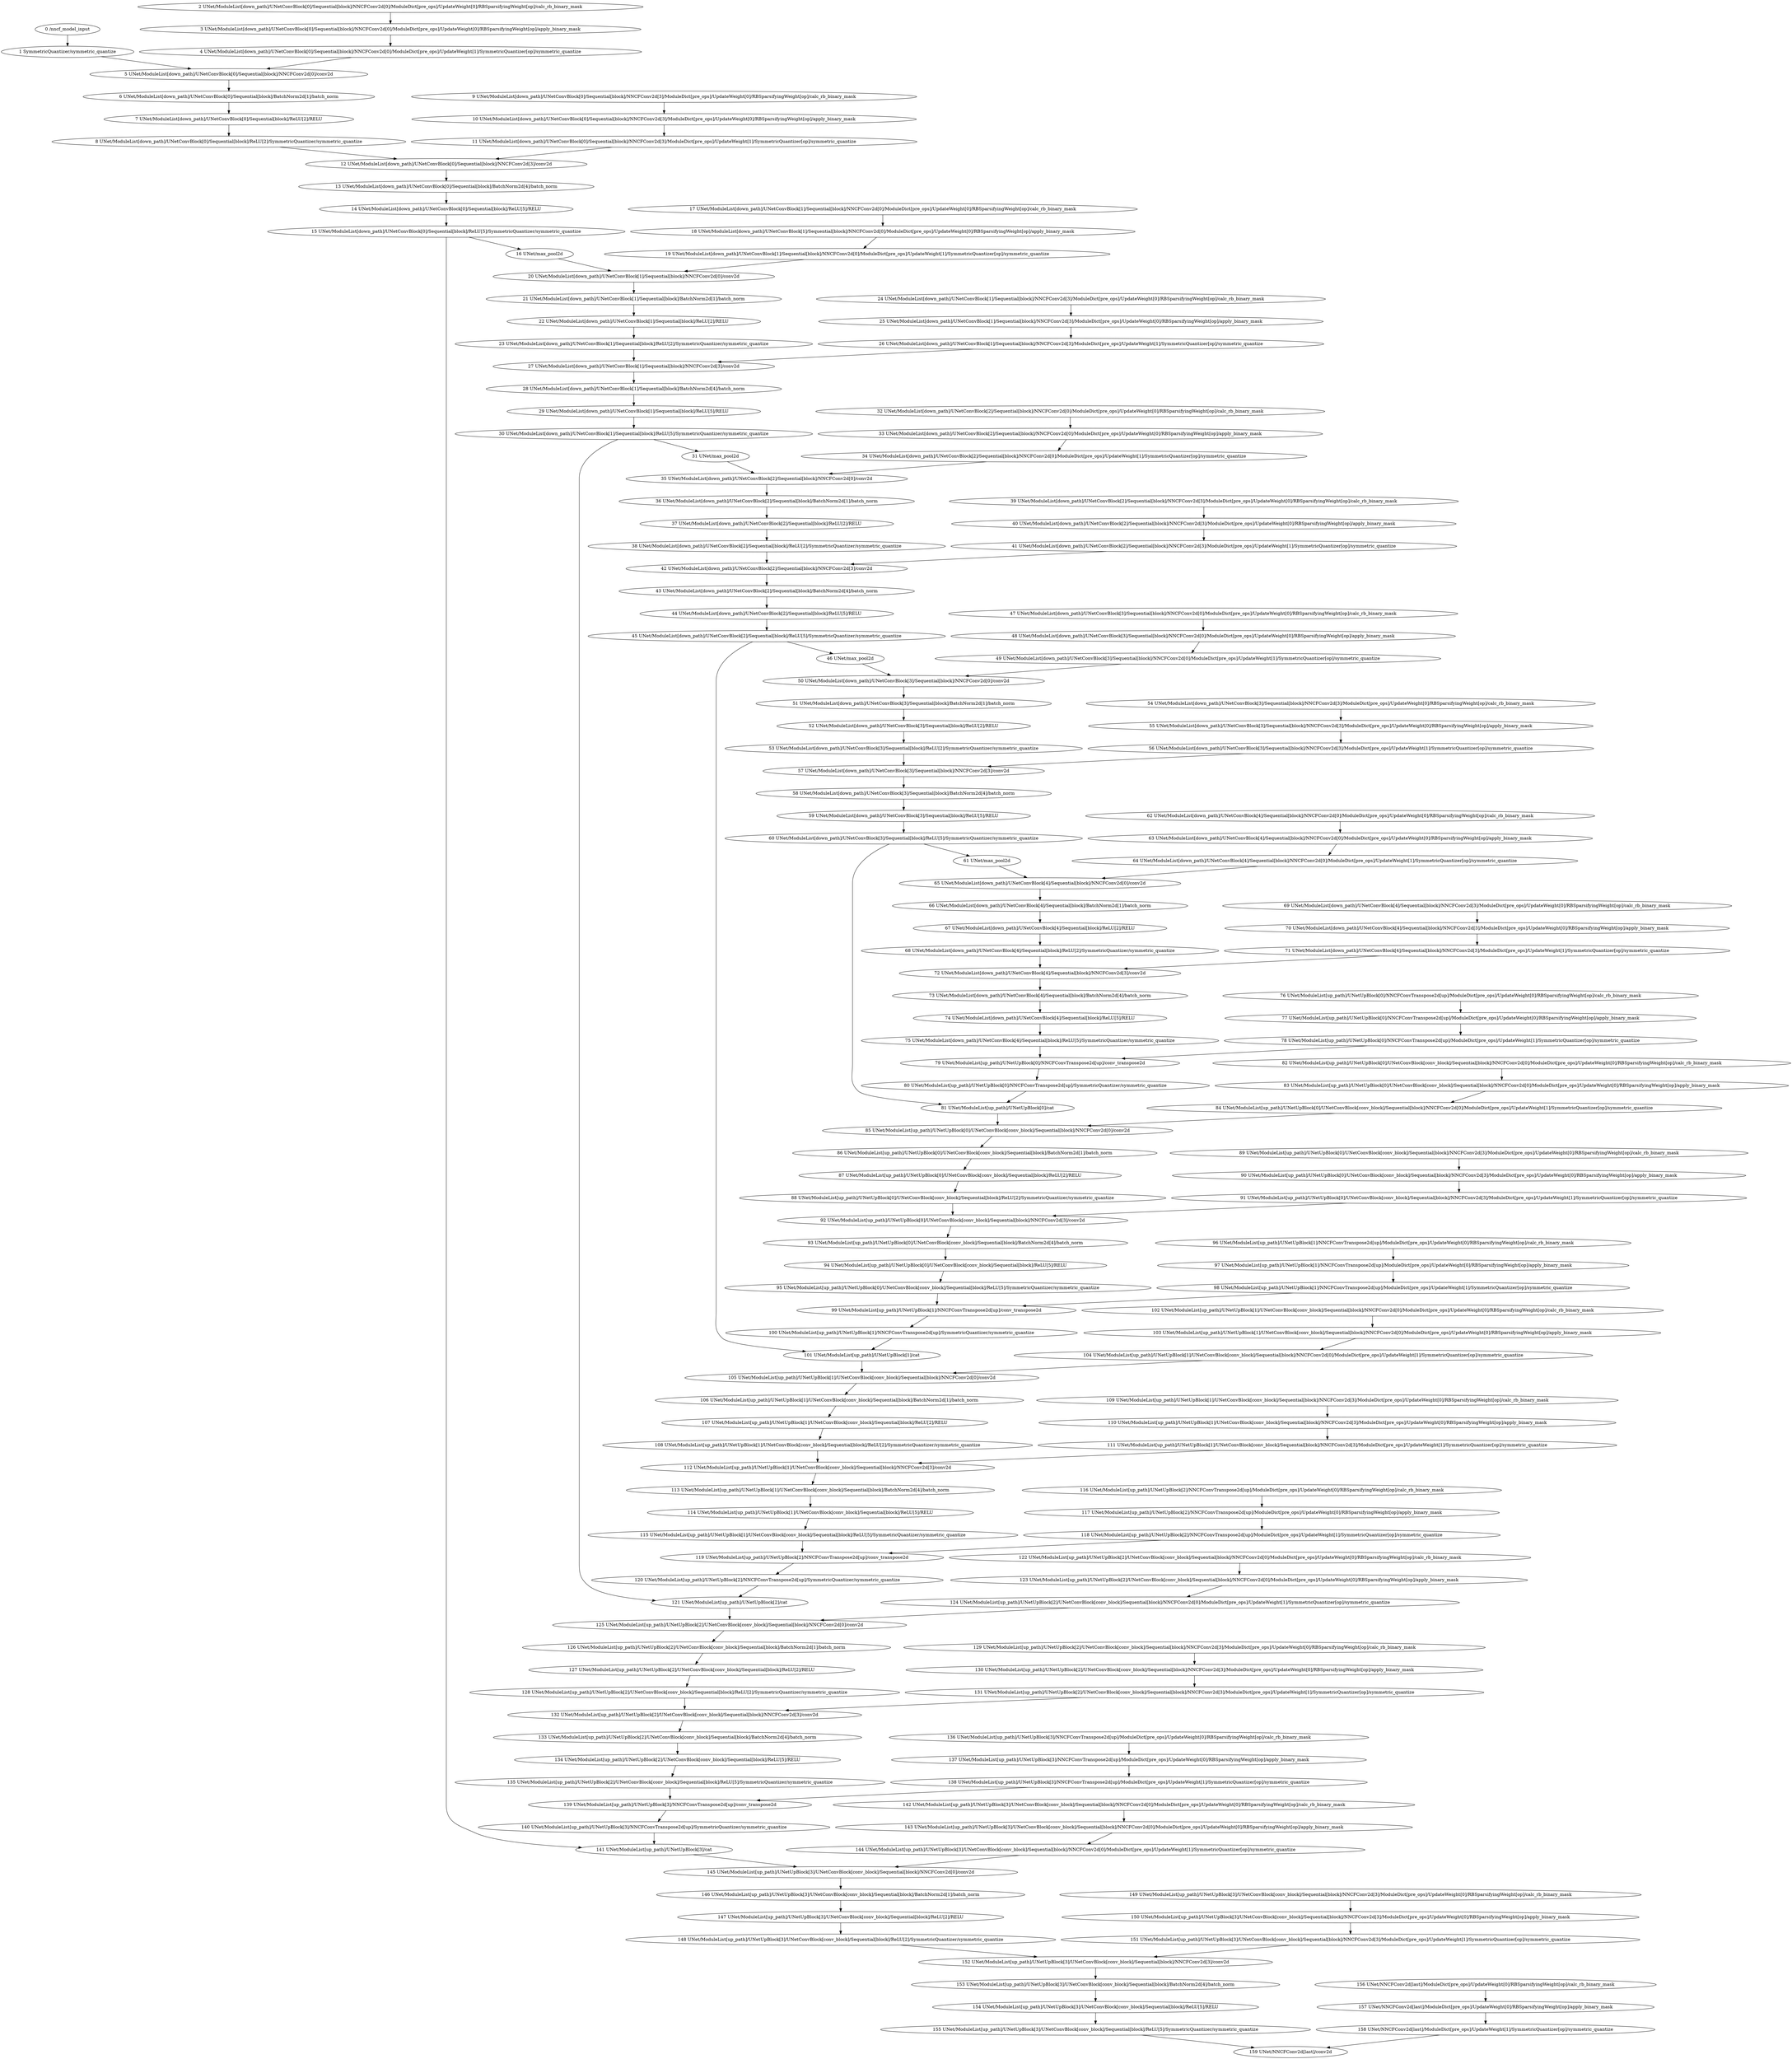 strict digraph  {
"0 /nncf_model_input" [id=0, scope="", type=nncf_model_input];
"1 SymmetricQuantizer/symmetric_quantize" [id=1, scope=SymmetricQuantizer, type=symmetric_quantize];
"2 UNet/ModuleList[down_path]/UNetConvBlock[0]/Sequential[block]/NNCFConv2d[0]/ModuleDict[pre_ops]/UpdateWeight[0]/RBSparsifyingWeight[op]/calc_rb_binary_mask" [id=2, scope="UNet/ModuleList[down_path]/UNetConvBlock[0]/Sequential[block]/NNCFConv2d[0]/ModuleDict[pre_ops]/UpdateWeight[0]/RBSparsifyingWeight[op]", type=calc_rb_binary_mask];
"3 UNet/ModuleList[down_path]/UNetConvBlock[0]/Sequential[block]/NNCFConv2d[0]/ModuleDict[pre_ops]/UpdateWeight[0]/RBSparsifyingWeight[op]/apply_binary_mask" [id=3, scope="UNet/ModuleList[down_path]/UNetConvBlock[0]/Sequential[block]/NNCFConv2d[0]/ModuleDict[pre_ops]/UpdateWeight[0]/RBSparsifyingWeight[op]", type=apply_binary_mask];
"4 UNet/ModuleList[down_path]/UNetConvBlock[0]/Sequential[block]/NNCFConv2d[0]/ModuleDict[pre_ops]/UpdateWeight[1]/SymmetricQuantizer[op]/symmetric_quantize" [id=4, scope="UNet/ModuleList[down_path]/UNetConvBlock[0]/Sequential[block]/NNCFConv2d[0]/ModuleDict[pre_ops]/UpdateWeight[1]/SymmetricQuantizer[op]", type=symmetric_quantize];
"5 UNet/ModuleList[down_path]/UNetConvBlock[0]/Sequential[block]/NNCFConv2d[0]/conv2d" [id=5, scope="UNet/ModuleList[down_path]/UNetConvBlock[0]/Sequential[block]/NNCFConv2d[0]", type=conv2d];
"6 UNet/ModuleList[down_path]/UNetConvBlock[0]/Sequential[block]/BatchNorm2d[1]/batch_norm" [id=6, scope="UNet/ModuleList[down_path]/UNetConvBlock[0]/Sequential[block]/BatchNorm2d[1]", type=batch_norm];
"7 UNet/ModuleList[down_path]/UNetConvBlock[0]/Sequential[block]/ReLU[2]/RELU" [id=7, scope="UNet/ModuleList[down_path]/UNetConvBlock[0]/Sequential[block]/ReLU[2]", type=RELU];
"8 UNet/ModuleList[down_path]/UNetConvBlock[0]/Sequential[block]/ReLU[2]/SymmetricQuantizer/symmetric_quantize" [id=8, scope="UNet/ModuleList[down_path]/UNetConvBlock[0]/Sequential[block]/ReLU[2]/SymmetricQuantizer", type=symmetric_quantize];
"9 UNet/ModuleList[down_path]/UNetConvBlock[0]/Sequential[block]/NNCFConv2d[3]/ModuleDict[pre_ops]/UpdateWeight[0]/RBSparsifyingWeight[op]/calc_rb_binary_mask" [id=9, scope="UNet/ModuleList[down_path]/UNetConvBlock[0]/Sequential[block]/NNCFConv2d[3]/ModuleDict[pre_ops]/UpdateWeight[0]/RBSparsifyingWeight[op]", type=calc_rb_binary_mask];
"10 UNet/ModuleList[down_path]/UNetConvBlock[0]/Sequential[block]/NNCFConv2d[3]/ModuleDict[pre_ops]/UpdateWeight[0]/RBSparsifyingWeight[op]/apply_binary_mask" [id=10, scope="UNet/ModuleList[down_path]/UNetConvBlock[0]/Sequential[block]/NNCFConv2d[3]/ModuleDict[pre_ops]/UpdateWeight[0]/RBSparsifyingWeight[op]", type=apply_binary_mask];
"11 UNet/ModuleList[down_path]/UNetConvBlock[0]/Sequential[block]/NNCFConv2d[3]/ModuleDict[pre_ops]/UpdateWeight[1]/SymmetricQuantizer[op]/symmetric_quantize" [id=11, scope="UNet/ModuleList[down_path]/UNetConvBlock[0]/Sequential[block]/NNCFConv2d[3]/ModuleDict[pre_ops]/UpdateWeight[1]/SymmetricQuantizer[op]", type=symmetric_quantize];
"12 UNet/ModuleList[down_path]/UNetConvBlock[0]/Sequential[block]/NNCFConv2d[3]/conv2d" [id=12, scope="UNet/ModuleList[down_path]/UNetConvBlock[0]/Sequential[block]/NNCFConv2d[3]", type=conv2d];
"13 UNet/ModuleList[down_path]/UNetConvBlock[0]/Sequential[block]/BatchNorm2d[4]/batch_norm" [id=13, scope="UNet/ModuleList[down_path]/UNetConvBlock[0]/Sequential[block]/BatchNorm2d[4]", type=batch_norm];
"14 UNet/ModuleList[down_path]/UNetConvBlock[0]/Sequential[block]/ReLU[5]/RELU" [id=14, scope="UNet/ModuleList[down_path]/UNetConvBlock[0]/Sequential[block]/ReLU[5]", type=RELU];
"15 UNet/ModuleList[down_path]/UNetConvBlock[0]/Sequential[block]/ReLU[5]/SymmetricQuantizer/symmetric_quantize" [id=15, scope="UNet/ModuleList[down_path]/UNetConvBlock[0]/Sequential[block]/ReLU[5]/SymmetricQuantizer", type=symmetric_quantize];
"16 UNet/max_pool2d" [id=16, scope=UNet, type=max_pool2d];
"17 UNet/ModuleList[down_path]/UNetConvBlock[1]/Sequential[block]/NNCFConv2d[0]/ModuleDict[pre_ops]/UpdateWeight[0]/RBSparsifyingWeight[op]/calc_rb_binary_mask" [id=17, scope="UNet/ModuleList[down_path]/UNetConvBlock[1]/Sequential[block]/NNCFConv2d[0]/ModuleDict[pre_ops]/UpdateWeight[0]/RBSparsifyingWeight[op]", type=calc_rb_binary_mask];
"18 UNet/ModuleList[down_path]/UNetConvBlock[1]/Sequential[block]/NNCFConv2d[0]/ModuleDict[pre_ops]/UpdateWeight[0]/RBSparsifyingWeight[op]/apply_binary_mask" [id=18, scope="UNet/ModuleList[down_path]/UNetConvBlock[1]/Sequential[block]/NNCFConv2d[0]/ModuleDict[pre_ops]/UpdateWeight[0]/RBSparsifyingWeight[op]", type=apply_binary_mask];
"19 UNet/ModuleList[down_path]/UNetConvBlock[1]/Sequential[block]/NNCFConv2d[0]/ModuleDict[pre_ops]/UpdateWeight[1]/SymmetricQuantizer[op]/symmetric_quantize" [id=19, scope="UNet/ModuleList[down_path]/UNetConvBlock[1]/Sequential[block]/NNCFConv2d[0]/ModuleDict[pre_ops]/UpdateWeight[1]/SymmetricQuantizer[op]", type=symmetric_quantize];
"20 UNet/ModuleList[down_path]/UNetConvBlock[1]/Sequential[block]/NNCFConv2d[0]/conv2d" [id=20, scope="UNet/ModuleList[down_path]/UNetConvBlock[1]/Sequential[block]/NNCFConv2d[0]", type=conv2d];
"21 UNet/ModuleList[down_path]/UNetConvBlock[1]/Sequential[block]/BatchNorm2d[1]/batch_norm" [id=21, scope="UNet/ModuleList[down_path]/UNetConvBlock[1]/Sequential[block]/BatchNorm2d[1]", type=batch_norm];
"22 UNet/ModuleList[down_path]/UNetConvBlock[1]/Sequential[block]/ReLU[2]/RELU" [id=22, scope="UNet/ModuleList[down_path]/UNetConvBlock[1]/Sequential[block]/ReLU[2]", type=RELU];
"23 UNet/ModuleList[down_path]/UNetConvBlock[1]/Sequential[block]/ReLU[2]/SymmetricQuantizer/symmetric_quantize" [id=23, scope="UNet/ModuleList[down_path]/UNetConvBlock[1]/Sequential[block]/ReLU[2]/SymmetricQuantizer", type=symmetric_quantize];
"24 UNet/ModuleList[down_path]/UNetConvBlock[1]/Sequential[block]/NNCFConv2d[3]/ModuleDict[pre_ops]/UpdateWeight[0]/RBSparsifyingWeight[op]/calc_rb_binary_mask" [id=24, scope="UNet/ModuleList[down_path]/UNetConvBlock[1]/Sequential[block]/NNCFConv2d[3]/ModuleDict[pre_ops]/UpdateWeight[0]/RBSparsifyingWeight[op]", type=calc_rb_binary_mask];
"25 UNet/ModuleList[down_path]/UNetConvBlock[1]/Sequential[block]/NNCFConv2d[3]/ModuleDict[pre_ops]/UpdateWeight[0]/RBSparsifyingWeight[op]/apply_binary_mask" [id=25, scope="UNet/ModuleList[down_path]/UNetConvBlock[1]/Sequential[block]/NNCFConv2d[3]/ModuleDict[pre_ops]/UpdateWeight[0]/RBSparsifyingWeight[op]", type=apply_binary_mask];
"26 UNet/ModuleList[down_path]/UNetConvBlock[1]/Sequential[block]/NNCFConv2d[3]/ModuleDict[pre_ops]/UpdateWeight[1]/SymmetricQuantizer[op]/symmetric_quantize" [id=26, scope="UNet/ModuleList[down_path]/UNetConvBlock[1]/Sequential[block]/NNCFConv2d[3]/ModuleDict[pre_ops]/UpdateWeight[1]/SymmetricQuantizer[op]", type=symmetric_quantize];
"27 UNet/ModuleList[down_path]/UNetConvBlock[1]/Sequential[block]/NNCFConv2d[3]/conv2d" [id=27, scope="UNet/ModuleList[down_path]/UNetConvBlock[1]/Sequential[block]/NNCFConv2d[3]", type=conv2d];
"28 UNet/ModuleList[down_path]/UNetConvBlock[1]/Sequential[block]/BatchNorm2d[4]/batch_norm" [id=28, scope="UNet/ModuleList[down_path]/UNetConvBlock[1]/Sequential[block]/BatchNorm2d[4]", type=batch_norm];
"29 UNet/ModuleList[down_path]/UNetConvBlock[1]/Sequential[block]/ReLU[5]/RELU" [id=29, scope="UNet/ModuleList[down_path]/UNetConvBlock[1]/Sequential[block]/ReLU[5]", type=RELU];
"30 UNet/ModuleList[down_path]/UNetConvBlock[1]/Sequential[block]/ReLU[5]/SymmetricQuantizer/symmetric_quantize" [id=30, scope="UNet/ModuleList[down_path]/UNetConvBlock[1]/Sequential[block]/ReLU[5]/SymmetricQuantizer", type=symmetric_quantize];
"31 UNet/max_pool2d" [id=31, scope=UNet, type=max_pool2d];
"32 UNet/ModuleList[down_path]/UNetConvBlock[2]/Sequential[block]/NNCFConv2d[0]/ModuleDict[pre_ops]/UpdateWeight[0]/RBSparsifyingWeight[op]/calc_rb_binary_mask" [id=32, scope="UNet/ModuleList[down_path]/UNetConvBlock[2]/Sequential[block]/NNCFConv2d[0]/ModuleDict[pre_ops]/UpdateWeight[0]/RBSparsifyingWeight[op]", type=calc_rb_binary_mask];
"33 UNet/ModuleList[down_path]/UNetConvBlock[2]/Sequential[block]/NNCFConv2d[0]/ModuleDict[pre_ops]/UpdateWeight[0]/RBSparsifyingWeight[op]/apply_binary_mask" [id=33, scope="UNet/ModuleList[down_path]/UNetConvBlock[2]/Sequential[block]/NNCFConv2d[0]/ModuleDict[pre_ops]/UpdateWeight[0]/RBSparsifyingWeight[op]", type=apply_binary_mask];
"34 UNet/ModuleList[down_path]/UNetConvBlock[2]/Sequential[block]/NNCFConv2d[0]/ModuleDict[pre_ops]/UpdateWeight[1]/SymmetricQuantizer[op]/symmetric_quantize" [id=34, scope="UNet/ModuleList[down_path]/UNetConvBlock[2]/Sequential[block]/NNCFConv2d[0]/ModuleDict[pre_ops]/UpdateWeight[1]/SymmetricQuantizer[op]", type=symmetric_quantize];
"35 UNet/ModuleList[down_path]/UNetConvBlock[2]/Sequential[block]/NNCFConv2d[0]/conv2d" [id=35, scope="UNet/ModuleList[down_path]/UNetConvBlock[2]/Sequential[block]/NNCFConv2d[0]", type=conv2d];
"36 UNet/ModuleList[down_path]/UNetConvBlock[2]/Sequential[block]/BatchNorm2d[1]/batch_norm" [id=36, scope="UNet/ModuleList[down_path]/UNetConvBlock[2]/Sequential[block]/BatchNorm2d[1]", type=batch_norm];
"37 UNet/ModuleList[down_path]/UNetConvBlock[2]/Sequential[block]/ReLU[2]/RELU" [id=37, scope="UNet/ModuleList[down_path]/UNetConvBlock[2]/Sequential[block]/ReLU[2]", type=RELU];
"38 UNet/ModuleList[down_path]/UNetConvBlock[2]/Sequential[block]/ReLU[2]/SymmetricQuantizer/symmetric_quantize" [id=38, scope="UNet/ModuleList[down_path]/UNetConvBlock[2]/Sequential[block]/ReLU[2]/SymmetricQuantizer", type=symmetric_quantize];
"39 UNet/ModuleList[down_path]/UNetConvBlock[2]/Sequential[block]/NNCFConv2d[3]/ModuleDict[pre_ops]/UpdateWeight[0]/RBSparsifyingWeight[op]/calc_rb_binary_mask" [id=39, scope="UNet/ModuleList[down_path]/UNetConvBlock[2]/Sequential[block]/NNCFConv2d[3]/ModuleDict[pre_ops]/UpdateWeight[0]/RBSparsifyingWeight[op]", type=calc_rb_binary_mask];
"40 UNet/ModuleList[down_path]/UNetConvBlock[2]/Sequential[block]/NNCFConv2d[3]/ModuleDict[pre_ops]/UpdateWeight[0]/RBSparsifyingWeight[op]/apply_binary_mask" [id=40, scope="UNet/ModuleList[down_path]/UNetConvBlock[2]/Sequential[block]/NNCFConv2d[3]/ModuleDict[pre_ops]/UpdateWeight[0]/RBSparsifyingWeight[op]", type=apply_binary_mask];
"41 UNet/ModuleList[down_path]/UNetConvBlock[2]/Sequential[block]/NNCFConv2d[3]/ModuleDict[pre_ops]/UpdateWeight[1]/SymmetricQuantizer[op]/symmetric_quantize" [id=41, scope="UNet/ModuleList[down_path]/UNetConvBlock[2]/Sequential[block]/NNCFConv2d[3]/ModuleDict[pre_ops]/UpdateWeight[1]/SymmetricQuantizer[op]", type=symmetric_quantize];
"42 UNet/ModuleList[down_path]/UNetConvBlock[2]/Sequential[block]/NNCFConv2d[3]/conv2d" [id=42, scope="UNet/ModuleList[down_path]/UNetConvBlock[2]/Sequential[block]/NNCFConv2d[3]", type=conv2d];
"43 UNet/ModuleList[down_path]/UNetConvBlock[2]/Sequential[block]/BatchNorm2d[4]/batch_norm" [id=43, scope="UNet/ModuleList[down_path]/UNetConvBlock[2]/Sequential[block]/BatchNorm2d[4]", type=batch_norm];
"44 UNet/ModuleList[down_path]/UNetConvBlock[2]/Sequential[block]/ReLU[5]/RELU" [id=44, scope="UNet/ModuleList[down_path]/UNetConvBlock[2]/Sequential[block]/ReLU[5]", type=RELU];
"45 UNet/ModuleList[down_path]/UNetConvBlock[2]/Sequential[block]/ReLU[5]/SymmetricQuantizer/symmetric_quantize" [id=45, scope="UNet/ModuleList[down_path]/UNetConvBlock[2]/Sequential[block]/ReLU[5]/SymmetricQuantizer", type=symmetric_quantize];
"46 UNet/max_pool2d" [id=46, scope=UNet, type=max_pool2d];
"47 UNet/ModuleList[down_path]/UNetConvBlock[3]/Sequential[block]/NNCFConv2d[0]/ModuleDict[pre_ops]/UpdateWeight[0]/RBSparsifyingWeight[op]/calc_rb_binary_mask" [id=47, scope="UNet/ModuleList[down_path]/UNetConvBlock[3]/Sequential[block]/NNCFConv2d[0]/ModuleDict[pre_ops]/UpdateWeight[0]/RBSparsifyingWeight[op]", type=calc_rb_binary_mask];
"48 UNet/ModuleList[down_path]/UNetConvBlock[3]/Sequential[block]/NNCFConv2d[0]/ModuleDict[pre_ops]/UpdateWeight[0]/RBSparsifyingWeight[op]/apply_binary_mask" [id=48, scope="UNet/ModuleList[down_path]/UNetConvBlock[3]/Sequential[block]/NNCFConv2d[0]/ModuleDict[pre_ops]/UpdateWeight[0]/RBSparsifyingWeight[op]", type=apply_binary_mask];
"49 UNet/ModuleList[down_path]/UNetConvBlock[3]/Sequential[block]/NNCFConv2d[0]/ModuleDict[pre_ops]/UpdateWeight[1]/SymmetricQuantizer[op]/symmetric_quantize" [id=49, scope="UNet/ModuleList[down_path]/UNetConvBlock[3]/Sequential[block]/NNCFConv2d[0]/ModuleDict[pre_ops]/UpdateWeight[1]/SymmetricQuantizer[op]", type=symmetric_quantize];
"50 UNet/ModuleList[down_path]/UNetConvBlock[3]/Sequential[block]/NNCFConv2d[0]/conv2d" [id=50, scope="UNet/ModuleList[down_path]/UNetConvBlock[3]/Sequential[block]/NNCFConv2d[0]", type=conv2d];
"51 UNet/ModuleList[down_path]/UNetConvBlock[3]/Sequential[block]/BatchNorm2d[1]/batch_norm" [id=51, scope="UNet/ModuleList[down_path]/UNetConvBlock[3]/Sequential[block]/BatchNorm2d[1]", type=batch_norm];
"52 UNet/ModuleList[down_path]/UNetConvBlock[3]/Sequential[block]/ReLU[2]/RELU" [id=52, scope="UNet/ModuleList[down_path]/UNetConvBlock[3]/Sequential[block]/ReLU[2]", type=RELU];
"53 UNet/ModuleList[down_path]/UNetConvBlock[3]/Sequential[block]/ReLU[2]/SymmetricQuantizer/symmetric_quantize" [id=53, scope="UNet/ModuleList[down_path]/UNetConvBlock[3]/Sequential[block]/ReLU[2]/SymmetricQuantizer", type=symmetric_quantize];
"54 UNet/ModuleList[down_path]/UNetConvBlock[3]/Sequential[block]/NNCFConv2d[3]/ModuleDict[pre_ops]/UpdateWeight[0]/RBSparsifyingWeight[op]/calc_rb_binary_mask" [id=54, scope="UNet/ModuleList[down_path]/UNetConvBlock[3]/Sequential[block]/NNCFConv2d[3]/ModuleDict[pre_ops]/UpdateWeight[0]/RBSparsifyingWeight[op]", type=calc_rb_binary_mask];
"55 UNet/ModuleList[down_path]/UNetConvBlock[3]/Sequential[block]/NNCFConv2d[3]/ModuleDict[pre_ops]/UpdateWeight[0]/RBSparsifyingWeight[op]/apply_binary_mask" [id=55, scope="UNet/ModuleList[down_path]/UNetConvBlock[3]/Sequential[block]/NNCFConv2d[3]/ModuleDict[pre_ops]/UpdateWeight[0]/RBSparsifyingWeight[op]", type=apply_binary_mask];
"56 UNet/ModuleList[down_path]/UNetConvBlock[3]/Sequential[block]/NNCFConv2d[3]/ModuleDict[pre_ops]/UpdateWeight[1]/SymmetricQuantizer[op]/symmetric_quantize" [id=56, scope="UNet/ModuleList[down_path]/UNetConvBlock[3]/Sequential[block]/NNCFConv2d[3]/ModuleDict[pre_ops]/UpdateWeight[1]/SymmetricQuantizer[op]", type=symmetric_quantize];
"57 UNet/ModuleList[down_path]/UNetConvBlock[3]/Sequential[block]/NNCFConv2d[3]/conv2d" [id=57, scope="UNet/ModuleList[down_path]/UNetConvBlock[3]/Sequential[block]/NNCFConv2d[3]", type=conv2d];
"58 UNet/ModuleList[down_path]/UNetConvBlock[3]/Sequential[block]/BatchNorm2d[4]/batch_norm" [id=58, scope="UNet/ModuleList[down_path]/UNetConvBlock[3]/Sequential[block]/BatchNorm2d[4]", type=batch_norm];
"59 UNet/ModuleList[down_path]/UNetConvBlock[3]/Sequential[block]/ReLU[5]/RELU" [id=59, scope="UNet/ModuleList[down_path]/UNetConvBlock[3]/Sequential[block]/ReLU[5]", type=RELU];
"60 UNet/ModuleList[down_path]/UNetConvBlock[3]/Sequential[block]/ReLU[5]/SymmetricQuantizer/symmetric_quantize" [id=60, scope="UNet/ModuleList[down_path]/UNetConvBlock[3]/Sequential[block]/ReLU[5]/SymmetricQuantizer", type=symmetric_quantize];
"61 UNet/max_pool2d" [id=61, scope=UNet, type=max_pool2d];
"62 UNet/ModuleList[down_path]/UNetConvBlock[4]/Sequential[block]/NNCFConv2d[0]/ModuleDict[pre_ops]/UpdateWeight[0]/RBSparsifyingWeight[op]/calc_rb_binary_mask" [id=62, scope="UNet/ModuleList[down_path]/UNetConvBlock[4]/Sequential[block]/NNCFConv2d[0]/ModuleDict[pre_ops]/UpdateWeight[0]/RBSparsifyingWeight[op]", type=calc_rb_binary_mask];
"63 UNet/ModuleList[down_path]/UNetConvBlock[4]/Sequential[block]/NNCFConv2d[0]/ModuleDict[pre_ops]/UpdateWeight[0]/RBSparsifyingWeight[op]/apply_binary_mask" [id=63, scope="UNet/ModuleList[down_path]/UNetConvBlock[4]/Sequential[block]/NNCFConv2d[0]/ModuleDict[pre_ops]/UpdateWeight[0]/RBSparsifyingWeight[op]", type=apply_binary_mask];
"64 UNet/ModuleList[down_path]/UNetConvBlock[4]/Sequential[block]/NNCFConv2d[0]/ModuleDict[pre_ops]/UpdateWeight[1]/SymmetricQuantizer[op]/symmetric_quantize" [id=64, scope="UNet/ModuleList[down_path]/UNetConvBlock[4]/Sequential[block]/NNCFConv2d[0]/ModuleDict[pre_ops]/UpdateWeight[1]/SymmetricQuantizer[op]", type=symmetric_quantize];
"65 UNet/ModuleList[down_path]/UNetConvBlock[4]/Sequential[block]/NNCFConv2d[0]/conv2d" [id=65, scope="UNet/ModuleList[down_path]/UNetConvBlock[4]/Sequential[block]/NNCFConv2d[0]", type=conv2d];
"66 UNet/ModuleList[down_path]/UNetConvBlock[4]/Sequential[block]/BatchNorm2d[1]/batch_norm" [id=66, scope="UNet/ModuleList[down_path]/UNetConvBlock[4]/Sequential[block]/BatchNorm2d[1]", type=batch_norm];
"67 UNet/ModuleList[down_path]/UNetConvBlock[4]/Sequential[block]/ReLU[2]/RELU" [id=67, scope="UNet/ModuleList[down_path]/UNetConvBlock[4]/Sequential[block]/ReLU[2]", type=RELU];
"68 UNet/ModuleList[down_path]/UNetConvBlock[4]/Sequential[block]/ReLU[2]/SymmetricQuantizer/symmetric_quantize" [id=68, scope="UNet/ModuleList[down_path]/UNetConvBlock[4]/Sequential[block]/ReLU[2]/SymmetricQuantizer", type=symmetric_quantize];
"69 UNet/ModuleList[down_path]/UNetConvBlock[4]/Sequential[block]/NNCFConv2d[3]/ModuleDict[pre_ops]/UpdateWeight[0]/RBSparsifyingWeight[op]/calc_rb_binary_mask" [id=69, scope="UNet/ModuleList[down_path]/UNetConvBlock[4]/Sequential[block]/NNCFConv2d[3]/ModuleDict[pre_ops]/UpdateWeight[0]/RBSparsifyingWeight[op]", type=calc_rb_binary_mask];
"70 UNet/ModuleList[down_path]/UNetConvBlock[4]/Sequential[block]/NNCFConv2d[3]/ModuleDict[pre_ops]/UpdateWeight[0]/RBSparsifyingWeight[op]/apply_binary_mask" [id=70, scope="UNet/ModuleList[down_path]/UNetConvBlock[4]/Sequential[block]/NNCFConv2d[3]/ModuleDict[pre_ops]/UpdateWeight[0]/RBSparsifyingWeight[op]", type=apply_binary_mask];
"71 UNet/ModuleList[down_path]/UNetConvBlock[4]/Sequential[block]/NNCFConv2d[3]/ModuleDict[pre_ops]/UpdateWeight[1]/SymmetricQuantizer[op]/symmetric_quantize" [id=71, scope="UNet/ModuleList[down_path]/UNetConvBlock[4]/Sequential[block]/NNCFConv2d[3]/ModuleDict[pre_ops]/UpdateWeight[1]/SymmetricQuantizer[op]", type=symmetric_quantize];
"72 UNet/ModuleList[down_path]/UNetConvBlock[4]/Sequential[block]/NNCFConv2d[3]/conv2d" [id=72, scope="UNet/ModuleList[down_path]/UNetConvBlock[4]/Sequential[block]/NNCFConv2d[3]", type=conv2d];
"73 UNet/ModuleList[down_path]/UNetConvBlock[4]/Sequential[block]/BatchNorm2d[4]/batch_norm" [id=73, scope="UNet/ModuleList[down_path]/UNetConvBlock[4]/Sequential[block]/BatchNorm2d[4]", type=batch_norm];
"74 UNet/ModuleList[down_path]/UNetConvBlock[4]/Sequential[block]/ReLU[5]/RELU" [id=74, scope="UNet/ModuleList[down_path]/UNetConvBlock[4]/Sequential[block]/ReLU[5]", type=RELU];
"75 UNet/ModuleList[down_path]/UNetConvBlock[4]/Sequential[block]/ReLU[5]/SymmetricQuantizer/symmetric_quantize" [id=75, scope="UNet/ModuleList[down_path]/UNetConvBlock[4]/Sequential[block]/ReLU[5]/SymmetricQuantizer", type=symmetric_quantize];
"76 UNet/ModuleList[up_path]/UNetUpBlock[0]/NNCFConvTranspose2d[up]/ModuleDict[pre_ops]/UpdateWeight[0]/RBSparsifyingWeight[op]/calc_rb_binary_mask" [id=76, scope="UNet/ModuleList[up_path]/UNetUpBlock[0]/NNCFConvTranspose2d[up]/ModuleDict[pre_ops]/UpdateWeight[0]/RBSparsifyingWeight[op]", type=calc_rb_binary_mask];
"77 UNet/ModuleList[up_path]/UNetUpBlock[0]/NNCFConvTranspose2d[up]/ModuleDict[pre_ops]/UpdateWeight[0]/RBSparsifyingWeight[op]/apply_binary_mask" [id=77, scope="UNet/ModuleList[up_path]/UNetUpBlock[0]/NNCFConvTranspose2d[up]/ModuleDict[pre_ops]/UpdateWeight[0]/RBSparsifyingWeight[op]", type=apply_binary_mask];
"78 UNet/ModuleList[up_path]/UNetUpBlock[0]/NNCFConvTranspose2d[up]/ModuleDict[pre_ops]/UpdateWeight[1]/SymmetricQuantizer[op]/symmetric_quantize" [id=78, scope="UNet/ModuleList[up_path]/UNetUpBlock[0]/NNCFConvTranspose2d[up]/ModuleDict[pre_ops]/UpdateWeight[1]/SymmetricQuantizer[op]", type=symmetric_quantize];
"79 UNet/ModuleList[up_path]/UNetUpBlock[0]/NNCFConvTranspose2d[up]/conv_transpose2d" [id=79, scope="UNet/ModuleList[up_path]/UNetUpBlock[0]/NNCFConvTranspose2d[up]", type=conv_transpose2d];
"80 UNet/ModuleList[up_path]/UNetUpBlock[0]/NNCFConvTranspose2d[up]/SymmetricQuantizer/symmetric_quantize" [id=80, scope="UNet/ModuleList[up_path]/UNetUpBlock[0]/NNCFConvTranspose2d[up]/SymmetricQuantizer", type=symmetric_quantize];
"81 UNet/ModuleList[up_path]/UNetUpBlock[0]/cat" [id=81, scope="UNet/ModuleList[up_path]/UNetUpBlock[0]", type=cat];
"82 UNet/ModuleList[up_path]/UNetUpBlock[0]/UNetConvBlock[conv_block]/Sequential[block]/NNCFConv2d[0]/ModuleDict[pre_ops]/UpdateWeight[0]/RBSparsifyingWeight[op]/calc_rb_binary_mask" [id=82, scope="UNet/ModuleList[up_path]/UNetUpBlock[0]/UNetConvBlock[conv_block]/Sequential[block]/NNCFConv2d[0]/ModuleDict[pre_ops]/UpdateWeight[0]/RBSparsifyingWeight[op]", type=calc_rb_binary_mask];
"83 UNet/ModuleList[up_path]/UNetUpBlock[0]/UNetConvBlock[conv_block]/Sequential[block]/NNCFConv2d[0]/ModuleDict[pre_ops]/UpdateWeight[0]/RBSparsifyingWeight[op]/apply_binary_mask" [id=83, scope="UNet/ModuleList[up_path]/UNetUpBlock[0]/UNetConvBlock[conv_block]/Sequential[block]/NNCFConv2d[0]/ModuleDict[pre_ops]/UpdateWeight[0]/RBSparsifyingWeight[op]", type=apply_binary_mask];
"84 UNet/ModuleList[up_path]/UNetUpBlock[0]/UNetConvBlock[conv_block]/Sequential[block]/NNCFConv2d[0]/ModuleDict[pre_ops]/UpdateWeight[1]/SymmetricQuantizer[op]/symmetric_quantize" [id=84, scope="UNet/ModuleList[up_path]/UNetUpBlock[0]/UNetConvBlock[conv_block]/Sequential[block]/NNCFConv2d[0]/ModuleDict[pre_ops]/UpdateWeight[1]/SymmetricQuantizer[op]", type=symmetric_quantize];
"85 UNet/ModuleList[up_path]/UNetUpBlock[0]/UNetConvBlock[conv_block]/Sequential[block]/NNCFConv2d[0]/conv2d" [id=85, scope="UNet/ModuleList[up_path]/UNetUpBlock[0]/UNetConvBlock[conv_block]/Sequential[block]/NNCFConv2d[0]", type=conv2d];
"86 UNet/ModuleList[up_path]/UNetUpBlock[0]/UNetConvBlock[conv_block]/Sequential[block]/BatchNorm2d[1]/batch_norm" [id=86, scope="UNet/ModuleList[up_path]/UNetUpBlock[0]/UNetConvBlock[conv_block]/Sequential[block]/BatchNorm2d[1]", type=batch_norm];
"87 UNet/ModuleList[up_path]/UNetUpBlock[0]/UNetConvBlock[conv_block]/Sequential[block]/ReLU[2]/RELU" [id=87, scope="UNet/ModuleList[up_path]/UNetUpBlock[0]/UNetConvBlock[conv_block]/Sequential[block]/ReLU[2]", type=RELU];
"88 UNet/ModuleList[up_path]/UNetUpBlock[0]/UNetConvBlock[conv_block]/Sequential[block]/ReLU[2]/SymmetricQuantizer/symmetric_quantize" [id=88, scope="UNet/ModuleList[up_path]/UNetUpBlock[0]/UNetConvBlock[conv_block]/Sequential[block]/ReLU[2]/SymmetricQuantizer", type=symmetric_quantize];
"89 UNet/ModuleList[up_path]/UNetUpBlock[0]/UNetConvBlock[conv_block]/Sequential[block]/NNCFConv2d[3]/ModuleDict[pre_ops]/UpdateWeight[0]/RBSparsifyingWeight[op]/calc_rb_binary_mask" [id=89, scope="UNet/ModuleList[up_path]/UNetUpBlock[0]/UNetConvBlock[conv_block]/Sequential[block]/NNCFConv2d[3]/ModuleDict[pre_ops]/UpdateWeight[0]/RBSparsifyingWeight[op]", type=calc_rb_binary_mask];
"90 UNet/ModuleList[up_path]/UNetUpBlock[0]/UNetConvBlock[conv_block]/Sequential[block]/NNCFConv2d[3]/ModuleDict[pre_ops]/UpdateWeight[0]/RBSparsifyingWeight[op]/apply_binary_mask" [id=90, scope="UNet/ModuleList[up_path]/UNetUpBlock[0]/UNetConvBlock[conv_block]/Sequential[block]/NNCFConv2d[3]/ModuleDict[pre_ops]/UpdateWeight[0]/RBSparsifyingWeight[op]", type=apply_binary_mask];
"91 UNet/ModuleList[up_path]/UNetUpBlock[0]/UNetConvBlock[conv_block]/Sequential[block]/NNCFConv2d[3]/ModuleDict[pre_ops]/UpdateWeight[1]/SymmetricQuantizer[op]/symmetric_quantize" [id=91, scope="UNet/ModuleList[up_path]/UNetUpBlock[0]/UNetConvBlock[conv_block]/Sequential[block]/NNCFConv2d[3]/ModuleDict[pre_ops]/UpdateWeight[1]/SymmetricQuantizer[op]", type=symmetric_quantize];
"92 UNet/ModuleList[up_path]/UNetUpBlock[0]/UNetConvBlock[conv_block]/Sequential[block]/NNCFConv2d[3]/conv2d" [id=92, scope="UNet/ModuleList[up_path]/UNetUpBlock[0]/UNetConvBlock[conv_block]/Sequential[block]/NNCFConv2d[3]", type=conv2d];
"93 UNet/ModuleList[up_path]/UNetUpBlock[0]/UNetConvBlock[conv_block]/Sequential[block]/BatchNorm2d[4]/batch_norm" [id=93, scope="UNet/ModuleList[up_path]/UNetUpBlock[0]/UNetConvBlock[conv_block]/Sequential[block]/BatchNorm2d[4]", type=batch_norm];
"94 UNet/ModuleList[up_path]/UNetUpBlock[0]/UNetConvBlock[conv_block]/Sequential[block]/ReLU[5]/RELU" [id=94, scope="UNet/ModuleList[up_path]/UNetUpBlock[0]/UNetConvBlock[conv_block]/Sequential[block]/ReLU[5]", type=RELU];
"95 UNet/ModuleList[up_path]/UNetUpBlock[0]/UNetConvBlock[conv_block]/Sequential[block]/ReLU[5]/SymmetricQuantizer/symmetric_quantize" [id=95, scope="UNet/ModuleList[up_path]/UNetUpBlock[0]/UNetConvBlock[conv_block]/Sequential[block]/ReLU[5]/SymmetricQuantizer", type=symmetric_quantize];
"96 UNet/ModuleList[up_path]/UNetUpBlock[1]/NNCFConvTranspose2d[up]/ModuleDict[pre_ops]/UpdateWeight[0]/RBSparsifyingWeight[op]/calc_rb_binary_mask" [id=96, scope="UNet/ModuleList[up_path]/UNetUpBlock[1]/NNCFConvTranspose2d[up]/ModuleDict[pre_ops]/UpdateWeight[0]/RBSparsifyingWeight[op]", type=calc_rb_binary_mask];
"97 UNet/ModuleList[up_path]/UNetUpBlock[1]/NNCFConvTranspose2d[up]/ModuleDict[pre_ops]/UpdateWeight[0]/RBSparsifyingWeight[op]/apply_binary_mask" [id=97, scope="UNet/ModuleList[up_path]/UNetUpBlock[1]/NNCFConvTranspose2d[up]/ModuleDict[pre_ops]/UpdateWeight[0]/RBSparsifyingWeight[op]", type=apply_binary_mask];
"98 UNet/ModuleList[up_path]/UNetUpBlock[1]/NNCFConvTranspose2d[up]/ModuleDict[pre_ops]/UpdateWeight[1]/SymmetricQuantizer[op]/symmetric_quantize" [id=98, scope="UNet/ModuleList[up_path]/UNetUpBlock[1]/NNCFConvTranspose2d[up]/ModuleDict[pre_ops]/UpdateWeight[1]/SymmetricQuantizer[op]", type=symmetric_quantize];
"99 UNet/ModuleList[up_path]/UNetUpBlock[1]/NNCFConvTranspose2d[up]/conv_transpose2d" [id=99, scope="UNet/ModuleList[up_path]/UNetUpBlock[1]/NNCFConvTranspose2d[up]", type=conv_transpose2d];
"100 UNet/ModuleList[up_path]/UNetUpBlock[1]/NNCFConvTranspose2d[up]/SymmetricQuantizer/symmetric_quantize" [id=100, scope="UNet/ModuleList[up_path]/UNetUpBlock[1]/NNCFConvTranspose2d[up]/SymmetricQuantizer", type=symmetric_quantize];
"101 UNet/ModuleList[up_path]/UNetUpBlock[1]/cat" [id=101, scope="UNet/ModuleList[up_path]/UNetUpBlock[1]", type=cat];
"102 UNet/ModuleList[up_path]/UNetUpBlock[1]/UNetConvBlock[conv_block]/Sequential[block]/NNCFConv2d[0]/ModuleDict[pre_ops]/UpdateWeight[0]/RBSparsifyingWeight[op]/calc_rb_binary_mask" [id=102, scope="UNet/ModuleList[up_path]/UNetUpBlock[1]/UNetConvBlock[conv_block]/Sequential[block]/NNCFConv2d[0]/ModuleDict[pre_ops]/UpdateWeight[0]/RBSparsifyingWeight[op]", type=calc_rb_binary_mask];
"103 UNet/ModuleList[up_path]/UNetUpBlock[1]/UNetConvBlock[conv_block]/Sequential[block]/NNCFConv2d[0]/ModuleDict[pre_ops]/UpdateWeight[0]/RBSparsifyingWeight[op]/apply_binary_mask" [id=103, scope="UNet/ModuleList[up_path]/UNetUpBlock[1]/UNetConvBlock[conv_block]/Sequential[block]/NNCFConv2d[0]/ModuleDict[pre_ops]/UpdateWeight[0]/RBSparsifyingWeight[op]", type=apply_binary_mask];
"104 UNet/ModuleList[up_path]/UNetUpBlock[1]/UNetConvBlock[conv_block]/Sequential[block]/NNCFConv2d[0]/ModuleDict[pre_ops]/UpdateWeight[1]/SymmetricQuantizer[op]/symmetric_quantize" [id=104, scope="UNet/ModuleList[up_path]/UNetUpBlock[1]/UNetConvBlock[conv_block]/Sequential[block]/NNCFConv2d[0]/ModuleDict[pre_ops]/UpdateWeight[1]/SymmetricQuantizer[op]", type=symmetric_quantize];
"105 UNet/ModuleList[up_path]/UNetUpBlock[1]/UNetConvBlock[conv_block]/Sequential[block]/NNCFConv2d[0]/conv2d" [id=105, scope="UNet/ModuleList[up_path]/UNetUpBlock[1]/UNetConvBlock[conv_block]/Sequential[block]/NNCFConv2d[0]", type=conv2d];
"106 UNet/ModuleList[up_path]/UNetUpBlock[1]/UNetConvBlock[conv_block]/Sequential[block]/BatchNorm2d[1]/batch_norm" [id=106, scope="UNet/ModuleList[up_path]/UNetUpBlock[1]/UNetConvBlock[conv_block]/Sequential[block]/BatchNorm2d[1]", type=batch_norm];
"107 UNet/ModuleList[up_path]/UNetUpBlock[1]/UNetConvBlock[conv_block]/Sequential[block]/ReLU[2]/RELU" [id=107, scope="UNet/ModuleList[up_path]/UNetUpBlock[1]/UNetConvBlock[conv_block]/Sequential[block]/ReLU[2]", type=RELU];
"108 UNet/ModuleList[up_path]/UNetUpBlock[1]/UNetConvBlock[conv_block]/Sequential[block]/ReLU[2]/SymmetricQuantizer/symmetric_quantize" [id=108, scope="UNet/ModuleList[up_path]/UNetUpBlock[1]/UNetConvBlock[conv_block]/Sequential[block]/ReLU[2]/SymmetricQuantizer", type=symmetric_quantize];
"109 UNet/ModuleList[up_path]/UNetUpBlock[1]/UNetConvBlock[conv_block]/Sequential[block]/NNCFConv2d[3]/ModuleDict[pre_ops]/UpdateWeight[0]/RBSparsifyingWeight[op]/calc_rb_binary_mask" [id=109, scope="UNet/ModuleList[up_path]/UNetUpBlock[1]/UNetConvBlock[conv_block]/Sequential[block]/NNCFConv2d[3]/ModuleDict[pre_ops]/UpdateWeight[0]/RBSparsifyingWeight[op]", type=calc_rb_binary_mask];
"110 UNet/ModuleList[up_path]/UNetUpBlock[1]/UNetConvBlock[conv_block]/Sequential[block]/NNCFConv2d[3]/ModuleDict[pre_ops]/UpdateWeight[0]/RBSparsifyingWeight[op]/apply_binary_mask" [id=110, scope="UNet/ModuleList[up_path]/UNetUpBlock[1]/UNetConvBlock[conv_block]/Sequential[block]/NNCFConv2d[3]/ModuleDict[pre_ops]/UpdateWeight[0]/RBSparsifyingWeight[op]", type=apply_binary_mask];
"111 UNet/ModuleList[up_path]/UNetUpBlock[1]/UNetConvBlock[conv_block]/Sequential[block]/NNCFConv2d[3]/ModuleDict[pre_ops]/UpdateWeight[1]/SymmetricQuantizer[op]/symmetric_quantize" [id=111, scope="UNet/ModuleList[up_path]/UNetUpBlock[1]/UNetConvBlock[conv_block]/Sequential[block]/NNCFConv2d[3]/ModuleDict[pre_ops]/UpdateWeight[1]/SymmetricQuantizer[op]", type=symmetric_quantize];
"112 UNet/ModuleList[up_path]/UNetUpBlock[1]/UNetConvBlock[conv_block]/Sequential[block]/NNCFConv2d[3]/conv2d" [id=112, scope="UNet/ModuleList[up_path]/UNetUpBlock[1]/UNetConvBlock[conv_block]/Sequential[block]/NNCFConv2d[3]", type=conv2d];
"113 UNet/ModuleList[up_path]/UNetUpBlock[1]/UNetConvBlock[conv_block]/Sequential[block]/BatchNorm2d[4]/batch_norm" [id=113, scope="UNet/ModuleList[up_path]/UNetUpBlock[1]/UNetConvBlock[conv_block]/Sequential[block]/BatchNorm2d[4]", type=batch_norm];
"114 UNet/ModuleList[up_path]/UNetUpBlock[1]/UNetConvBlock[conv_block]/Sequential[block]/ReLU[5]/RELU" [id=114, scope="UNet/ModuleList[up_path]/UNetUpBlock[1]/UNetConvBlock[conv_block]/Sequential[block]/ReLU[5]", type=RELU];
"115 UNet/ModuleList[up_path]/UNetUpBlock[1]/UNetConvBlock[conv_block]/Sequential[block]/ReLU[5]/SymmetricQuantizer/symmetric_quantize" [id=115, scope="UNet/ModuleList[up_path]/UNetUpBlock[1]/UNetConvBlock[conv_block]/Sequential[block]/ReLU[5]/SymmetricQuantizer", type=symmetric_quantize];
"116 UNet/ModuleList[up_path]/UNetUpBlock[2]/NNCFConvTranspose2d[up]/ModuleDict[pre_ops]/UpdateWeight[0]/RBSparsifyingWeight[op]/calc_rb_binary_mask" [id=116, scope="UNet/ModuleList[up_path]/UNetUpBlock[2]/NNCFConvTranspose2d[up]/ModuleDict[pre_ops]/UpdateWeight[0]/RBSparsifyingWeight[op]", type=calc_rb_binary_mask];
"117 UNet/ModuleList[up_path]/UNetUpBlock[2]/NNCFConvTranspose2d[up]/ModuleDict[pre_ops]/UpdateWeight[0]/RBSparsifyingWeight[op]/apply_binary_mask" [id=117, scope="UNet/ModuleList[up_path]/UNetUpBlock[2]/NNCFConvTranspose2d[up]/ModuleDict[pre_ops]/UpdateWeight[0]/RBSparsifyingWeight[op]", type=apply_binary_mask];
"118 UNet/ModuleList[up_path]/UNetUpBlock[2]/NNCFConvTranspose2d[up]/ModuleDict[pre_ops]/UpdateWeight[1]/SymmetricQuantizer[op]/symmetric_quantize" [id=118, scope="UNet/ModuleList[up_path]/UNetUpBlock[2]/NNCFConvTranspose2d[up]/ModuleDict[pre_ops]/UpdateWeight[1]/SymmetricQuantizer[op]", type=symmetric_quantize];
"119 UNet/ModuleList[up_path]/UNetUpBlock[2]/NNCFConvTranspose2d[up]/conv_transpose2d" [id=119, scope="UNet/ModuleList[up_path]/UNetUpBlock[2]/NNCFConvTranspose2d[up]", type=conv_transpose2d];
"120 UNet/ModuleList[up_path]/UNetUpBlock[2]/NNCFConvTranspose2d[up]/SymmetricQuantizer/symmetric_quantize" [id=120, scope="UNet/ModuleList[up_path]/UNetUpBlock[2]/NNCFConvTranspose2d[up]/SymmetricQuantizer", type=symmetric_quantize];
"121 UNet/ModuleList[up_path]/UNetUpBlock[2]/cat" [id=121, scope="UNet/ModuleList[up_path]/UNetUpBlock[2]", type=cat];
"122 UNet/ModuleList[up_path]/UNetUpBlock[2]/UNetConvBlock[conv_block]/Sequential[block]/NNCFConv2d[0]/ModuleDict[pre_ops]/UpdateWeight[0]/RBSparsifyingWeight[op]/calc_rb_binary_mask" [id=122, scope="UNet/ModuleList[up_path]/UNetUpBlock[2]/UNetConvBlock[conv_block]/Sequential[block]/NNCFConv2d[0]/ModuleDict[pre_ops]/UpdateWeight[0]/RBSparsifyingWeight[op]", type=calc_rb_binary_mask];
"123 UNet/ModuleList[up_path]/UNetUpBlock[2]/UNetConvBlock[conv_block]/Sequential[block]/NNCFConv2d[0]/ModuleDict[pre_ops]/UpdateWeight[0]/RBSparsifyingWeight[op]/apply_binary_mask" [id=123, scope="UNet/ModuleList[up_path]/UNetUpBlock[2]/UNetConvBlock[conv_block]/Sequential[block]/NNCFConv2d[0]/ModuleDict[pre_ops]/UpdateWeight[0]/RBSparsifyingWeight[op]", type=apply_binary_mask];
"124 UNet/ModuleList[up_path]/UNetUpBlock[2]/UNetConvBlock[conv_block]/Sequential[block]/NNCFConv2d[0]/ModuleDict[pre_ops]/UpdateWeight[1]/SymmetricQuantizer[op]/symmetric_quantize" [id=124, scope="UNet/ModuleList[up_path]/UNetUpBlock[2]/UNetConvBlock[conv_block]/Sequential[block]/NNCFConv2d[0]/ModuleDict[pre_ops]/UpdateWeight[1]/SymmetricQuantizer[op]", type=symmetric_quantize];
"125 UNet/ModuleList[up_path]/UNetUpBlock[2]/UNetConvBlock[conv_block]/Sequential[block]/NNCFConv2d[0]/conv2d" [id=125, scope="UNet/ModuleList[up_path]/UNetUpBlock[2]/UNetConvBlock[conv_block]/Sequential[block]/NNCFConv2d[0]", type=conv2d];
"126 UNet/ModuleList[up_path]/UNetUpBlock[2]/UNetConvBlock[conv_block]/Sequential[block]/BatchNorm2d[1]/batch_norm" [id=126, scope="UNet/ModuleList[up_path]/UNetUpBlock[2]/UNetConvBlock[conv_block]/Sequential[block]/BatchNorm2d[1]", type=batch_norm];
"127 UNet/ModuleList[up_path]/UNetUpBlock[2]/UNetConvBlock[conv_block]/Sequential[block]/ReLU[2]/RELU" [id=127, scope="UNet/ModuleList[up_path]/UNetUpBlock[2]/UNetConvBlock[conv_block]/Sequential[block]/ReLU[2]", type=RELU];
"128 UNet/ModuleList[up_path]/UNetUpBlock[2]/UNetConvBlock[conv_block]/Sequential[block]/ReLU[2]/SymmetricQuantizer/symmetric_quantize" [id=128, scope="UNet/ModuleList[up_path]/UNetUpBlock[2]/UNetConvBlock[conv_block]/Sequential[block]/ReLU[2]/SymmetricQuantizer", type=symmetric_quantize];
"129 UNet/ModuleList[up_path]/UNetUpBlock[2]/UNetConvBlock[conv_block]/Sequential[block]/NNCFConv2d[3]/ModuleDict[pre_ops]/UpdateWeight[0]/RBSparsifyingWeight[op]/calc_rb_binary_mask" [id=129, scope="UNet/ModuleList[up_path]/UNetUpBlock[2]/UNetConvBlock[conv_block]/Sequential[block]/NNCFConv2d[3]/ModuleDict[pre_ops]/UpdateWeight[0]/RBSparsifyingWeight[op]", type=calc_rb_binary_mask];
"130 UNet/ModuleList[up_path]/UNetUpBlock[2]/UNetConvBlock[conv_block]/Sequential[block]/NNCFConv2d[3]/ModuleDict[pre_ops]/UpdateWeight[0]/RBSparsifyingWeight[op]/apply_binary_mask" [id=130, scope="UNet/ModuleList[up_path]/UNetUpBlock[2]/UNetConvBlock[conv_block]/Sequential[block]/NNCFConv2d[3]/ModuleDict[pre_ops]/UpdateWeight[0]/RBSparsifyingWeight[op]", type=apply_binary_mask];
"131 UNet/ModuleList[up_path]/UNetUpBlock[2]/UNetConvBlock[conv_block]/Sequential[block]/NNCFConv2d[3]/ModuleDict[pre_ops]/UpdateWeight[1]/SymmetricQuantizer[op]/symmetric_quantize" [id=131, scope="UNet/ModuleList[up_path]/UNetUpBlock[2]/UNetConvBlock[conv_block]/Sequential[block]/NNCFConv2d[3]/ModuleDict[pre_ops]/UpdateWeight[1]/SymmetricQuantizer[op]", type=symmetric_quantize];
"132 UNet/ModuleList[up_path]/UNetUpBlock[2]/UNetConvBlock[conv_block]/Sequential[block]/NNCFConv2d[3]/conv2d" [id=132, scope="UNet/ModuleList[up_path]/UNetUpBlock[2]/UNetConvBlock[conv_block]/Sequential[block]/NNCFConv2d[3]", type=conv2d];
"133 UNet/ModuleList[up_path]/UNetUpBlock[2]/UNetConvBlock[conv_block]/Sequential[block]/BatchNorm2d[4]/batch_norm" [id=133, scope="UNet/ModuleList[up_path]/UNetUpBlock[2]/UNetConvBlock[conv_block]/Sequential[block]/BatchNorm2d[4]", type=batch_norm];
"134 UNet/ModuleList[up_path]/UNetUpBlock[2]/UNetConvBlock[conv_block]/Sequential[block]/ReLU[5]/RELU" [id=134, scope="UNet/ModuleList[up_path]/UNetUpBlock[2]/UNetConvBlock[conv_block]/Sequential[block]/ReLU[5]", type=RELU];
"135 UNet/ModuleList[up_path]/UNetUpBlock[2]/UNetConvBlock[conv_block]/Sequential[block]/ReLU[5]/SymmetricQuantizer/symmetric_quantize" [id=135, scope="UNet/ModuleList[up_path]/UNetUpBlock[2]/UNetConvBlock[conv_block]/Sequential[block]/ReLU[5]/SymmetricQuantizer", type=symmetric_quantize];
"136 UNet/ModuleList[up_path]/UNetUpBlock[3]/NNCFConvTranspose2d[up]/ModuleDict[pre_ops]/UpdateWeight[0]/RBSparsifyingWeight[op]/calc_rb_binary_mask" [id=136, scope="UNet/ModuleList[up_path]/UNetUpBlock[3]/NNCFConvTranspose2d[up]/ModuleDict[pre_ops]/UpdateWeight[0]/RBSparsifyingWeight[op]", type=calc_rb_binary_mask];
"137 UNet/ModuleList[up_path]/UNetUpBlock[3]/NNCFConvTranspose2d[up]/ModuleDict[pre_ops]/UpdateWeight[0]/RBSparsifyingWeight[op]/apply_binary_mask" [id=137, scope="UNet/ModuleList[up_path]/UNetUpBlock[3]/NNCFConvTranspose2d[up]/ModuleDict[pre_ops]/UpdateWeight[0]/RBSparsifyingWeight[op]", type=apply_binary_mask];
"138 UNet/ModuleList[up_path]/UNetUpBlock[3]/NNCFConvTranspose2d[up]/ModuleDict[pre_ops]/UpdateWeight[1]/SymmetricQuantizer[op]/symmetric_quantize" [id=138, scope="UNet/ModuleList[up_path]/UNetUpBlock[3]/NNCFConvTranspose2d[up]/ModuleDict[pre_ops]/UpdateWeight[1]/SymmetricQuantizer[op]", type=symmetric_quantize];
"139 UNet/ModuleList[up_path]/UNetUpBlock[3]/NNCFConvTranspose2d[up]/conv_transpose2d" [id=139, scope="UNet/ModuleList[up_path]/UNetUpBlock[3]/NNCFConvTranspose2d[up]", type=conv_transpose2d];
"140 UNet/ModuleList[up_path]/UNetUpBlock[3]/NNCFConvTranspose2d[up]/SymmetricQuantizer/symmetric_quantize" [id=140, scope="UNet/ModuleList[up_path]/UNetUpBlock[3]/NNCFConvTranspose2d[up]/SymmetricQuantizer", type=symmetric_quantize];
"141 UNet/ModuleList[up_path]/UNetUpBlock[3]/cat" [id=141, scope="UNet/ModuleList[up_path]/UNetUpBlock[3]", type=cat];
"142 UNet/ModuleList[up_path]/UNetUpBlock[3]/UNetConvBlock[conv_block]/Sequential[block]/NNCFConv2d[0]/ModuleDict[pre_ops]/UpdateWeight[0]/RBSparsifyingWeight[op]/calc_rb_binary_mask" [id=142, scope="UNet/ModuleList[up_path]/UNetUpBlock[3]/UNetConvBlock[conv_block]/Sequential[block]/NNCFConv2d[0]/ModuleDict[pre_ops]/UpdateWeight[0]/RBSparsifyingWeight[op]", type=calc_rb_binary_mask];
"143 UNet/ModuleList[up_path]/UNetUpBlock[3]/UNetConvBlock[conv_block]/Sequential[block]/NNCFConv2d[0]/ModuleDict[pre_ops]/UpdateWeight[0]/RBSparsifyingWeight[op]/apply_binary_mask" [id=143, scope="UNet/ModuleList[up_path]/UNetUpBlock[3]/UNetConvBlock[conv_block]/Sequential[block]/NNCFConv2d[0]/ModuleDict[pre_ops]/UpdateWeight[0]/RBSparsifyingWeight[op]", type=apply_binary_mask];
"144 UNet/ModuleList[up_path]/UNetUpBlock[3]/UNetConvBlock[conv_block]/Sequential[block]/NNCFConv2d[0]/ModuleDict[pre_ops]/UpdateWeight[1]/SymmetricQuantizer[op]/symmetric_quantize" [id=144, scope="UNet/ModuleList[up_path]/UNetUpBlock[3]/UNetConvBlock[conv_block]/Sequential[block]/NNCFConv2d[0]/ModuleDict[pre_ops]/UpdateWeight[1]/SymmetricQuantizer[op]", type=symmetric_quantize];
"145 UNet/ModuleList[up_path]/UNetUpBlock[3]/UNetConvBlock[conv_block]/Sequential[block]/NNCFConv2d[0]/conv2d" [id=145, scope="UNet/ModuleList[up_path]/UNetUpBlock[3]/UNetConvBlock[conv_block]/Sequential[block]/NNCFConv2d[0]", type=conv2d];
"146 UNet/ModuleList[up_path]/UNetUpBlock[3]/UNetConvBlock[conv_block]/Sequential[block]/BatchNorm2d[1]/batch_norm" [id=146, scope="UNet/ModuleList[up_path]/UNetUpBlock[3]/UNetConvBlock[conv_block]/Sequential[block]/BatchNorm2d[1]", type=batch_norm];
"147 UNet/ModuleList[up_path]/UNetUpBlock[3]/UNetConvBlock[conv_block]/Sequential[block]/ReLU[2]/RELU" [id=147, scope="UNet/ModuleList[up_path]/UNetUpBlock[3]/UNetConvBlock[conv_block]/Sequential[block]/ReLU[2]", type=RELU];
"148 UNet/ModuleList[up_path]/UNetUpBlock[3]/UNetConvBlock[conv_block]/Sequential[block]/ReLU[2]/SymmetricQuantizer/symmetric_quantize" [id=148, scope="UNet/ModuleList[up_path]/UNetUpBlock[3]/UNetConvBlock[conv_block]/Sequential[block]/ReLU[2]/SymmetricQuantizer", type=symmetric_quantize];
"149 UNet/ModuleList[up_path]/UNetUpBlock[3]/UNetConvBlock[conv_block]/Sequential[block]/NNCFConv2d[3]/ModuleDict[pre_ops]/UpdateWeight[0]/RBSparsifyingWeight[op]/calc_rb_binary_mask" [id=149, scope="UNet/ModuleList[up_path]/UNetUpBlock[3]/UNetConvBlock[conv_block]/Sequential[block]/NNCFConv2d[3]/ModuleDict[pre_ops]/UpdateWeight[0]/RBSparsifyingWeight[op]", type=calc_rb_binary_mask];
"150 UNet/ModuleList[up_path]/UNetUpBlock[3]/UNetConvBlock[conv_block]/Sequential[block]/NNCFConv2d[3]/ModuleDict[pre_ops]/UpdateWeight[0]/RBSparsifyingWeight[op]/apply_binary_mask" [id=150, scope="UNet/ModuleList[up_path]/UNetUpBlock[3]/UNetConvBlock[conv_block]/Sequential[block]/NNCFConv2d[3]/ModuleDict[pre_ops]/UpdateWeight[0]/RBSparsifyingWeight[op]", type=apply_binary_mask];
"151 UNet/ModuleList[up_path]/UNetUpBlock[3]/UNetConvBlock[conv_block]/Sequential[block]/NNCFConv2d[3]/ModuleDict[pre_ops]/UpdateWeight[1]/SymmetricQuantizer[op]/symmetric_quantize" [id=151, scope="UNet/ModuleList[up_path]/UNetUpBlock[3]/UNetConvBlock[conv_block]/Sequential[block]/NNCFConv2d[3]/ModuleDict[pre_ops]/UpdateWeight[1]/SymmetricQuantizer[op]", type=symmetric_quantize];
"152 UNet/ModuleList[up_path]/UNetUpBlock[3]/UNetConvBlock[conv_block]/Sequential[block]/NNCFConv2d[3]/conv2d" [id=152, scope="UNet/ModuleList[up_path]/UNetUpBlock[3]/UNetConvBlock[conv_block]/Sequential[block]/NNCFConv2d[3]", type=conv2d];
"153 UNet/ModuleList[up_path]/UNetUpBlock[3]/UNetConvBlock[conv_block]/Sequential[block]/BatchNorm2d[4]/batch_norm" [id=153, scope="UNet/ModuleList[up_path]/UNetUpBlock[3]/UNetConvBlock[conv_block]/Sequential[block]/BatchNorm2d[4]", type=batch_norm];
"154 UNet/ModuleList[up_path]/UNetUpBlock[3]/UNetConvBlock[conv_block]/Sequential[block]/ReLU[5]/RELU" [id=154, scope="UNet/ModuleList[up_path]/UNetUpBlock[3]/UNetConvBlock[conv_block]/Sequential[block]/ReLU[5]", type=RELU];
"155 UNet/ModuleList[up_path]/UNetUpBlock[3]/UNetConvBlock[conv_block]/Sequential[block]/ReLU[5]/SymmetricQuantizer/symmetric_quantize" [id=155, scope="UNet/ModuleList[up_path]/UNetUpBlock[3]/UNetConvBlock[conv_block]/Sequential[block]/ReLU[5]/SymmetricQuantizer", type=symmetric_quantize];
"156 UNet/NNCFConv2d[last]/ModuleDict[pre_ops]/UpdateWeight[0]/RBSparsifyingWeight[op]/calc_rb_binary_mask" [id=156, scope="UNet/NNCFConv2d[last]/ModuleDict[pre_ops]/UpdateWeight[0]/RBSparsifyingWeight[op]", type=calc_rb_binary_mask];
"157 UNet/NNCFConv2d[last]/ModuleDict[pre_ops]/UpdateWeight[0]/RBSparsifyingWeight[op]/apply_binary_mask" [id=157, scope="UNet/NNCFConv2d[last]/ModuleDict[pre_ops]/UpdateWeight[0]/RBSparsifyingWeight[op]", type=apply_binary_mask];
"158 UNet/NNCFConv2d[last]/ModuleDict[pre_ops]/UpdateWeight[1]/SymmetricQuantizer[op]/symmetric_quantize" [id=158, scope="UNet/NNCFConv2d[last]/ModuleDict[pre_ops]/UpdateWeight[1]/SymmetricQuantizer[op]", type=symmetric_quantize];
"159 UNet/NNCFConv2d[last]/conv2d" [id=159, scope="UNet/NNCFConv2d[last]", type=conv2d];
"0 /nncf_model_input" -> "1 SymmetricQuantizer/symmetric_quantize";
"1 SymmetricQuantizer/symmetric_quantize" -> "5 UNet/ModuleList[down_path]/UNetConvBlock[0]/Sequential[block]/NNCFConv2d[0]/conv2d";
"2 UNet/ModuleList[down_path]/UNetConvBlock[0]/Sequential[block]/NNCFConv2d[0]/ModuleDict[pre_ops]/UpdateWeight[0]/RBSparsifyingWeight[op]/calc_rb_binary_mask" -> "3 UNet/ModuleList[down_path]/UNetConvBlock[0]/Sequential[block]/NNCFConv2d[0]/ModuleDict[pre_ops]/UpdateWeight[0]/RBSparsifyingWeight[op]/apply_binary_mask";
"3 UNet/ModuleList[down_path]/UNetConvBlock[0]/Sequential[block]/NNCFConv2d[0]/ModuleDict[pre_ops]/UpdateWeight[0]/RBSparsifyingWeight[op]/apply_binary_mask" -> "4 UNet/ModuleList[down_path]/UNetConvBlock[0]/Sequential[block]/NNCFConv2d[0]/ModuleDict[pre_ops]/UpdateWeight[1]/SymmetricQuantizer[op]/symmetric_quantize";
"4 UNet/ModuleList[down_path]/UNetConvBlock[0]/Sequential[block]/NNCFConv2d[0]/ModuleDict[pre_ops]/UpdateWeight[1]/SymmetricQuantizer[op]/symmetric_quantize" -> "5 UNet/ModuleList[down_path]/UNetConvBlock[0]/Sequential[block]/NNCFConv2d[0]/conv2d";
"5 UNet/ModuleList[down_path]/UNetConvBlock[0]/Sequential[block]/NNCFConv2d[0]/conv2d" -> "6 UNet/ModuleList[down_path]/UNetConvBlock[0]/Sequential[block]/BatchNorm2d[1]/batch_norm";
"6 UNet/ModuleList[down_path]/UNetConvBlock[0]/Sequential[block]/BatchNorm2d[1]/batch_norm" -> "7 UNet/ModuleList[down_path]/UNetConvBlock[0]/Sequential[block]/ReLU[2]/RELU";
"7 UNet/ModuleList[down_path]/UNetConvBlock[0]/Sequential[block]/ReLU[2]/RELU" -> "8 UNet/ModuleList[down_path]/UNetConvBlock[0]/Sequential[block]/ReLU[2]/SymmetricQuantizer/symmetric_quantize";
"8 UNet/ModuleList[down_path]/UNetConvBlock[0]/Sequential[block]/ReLU[2]/SymmetricQuantizer/symmetric_quantize" -> "12 UNet/ModuleList[down_path]/UNetConvBlock[0]/Sequential[block]/NNCFConv2d[3]/conv2d";
"9 UNet/ModuleList[down_path]/UNetConvBlock[0]/Sequential[block]/NNCFConv2d[3]/ModuleDict[pre_ops]/UpdateWeight[0]/RBSparsifyingWeight[op]/calc_rb_binary_mask" -> "10 UNet/ModuleList[down_path]/UNetConvBlock[0]/Sequential[block]/NNCFConv2d[3]/ModuleDict[pre_ops]/UpdateWeight[0]/RBSparsifyingWeight[op]/apply_binary_mask";
"10 UNet/ModuleList[down_path]/UNetConvBlock[0]/Sequential[block]/NNCFConv2d[3]/ModuleDict[pre_ops]/UpdateWeight[0]/RBSparsifyingWeight[op]/apply_binary_mask" -> "11 UNet/ModuleList[down_path]/UNetConvBlock[0]/Sequential[block]/NNCFConv2d[3]/ModuleDict[pre_ops]/UpdateWeight[1]/SymmetricQuantizer[op]/symmetric_quantize";
"11 UNet/ModuleList[down_path]/UNetConvBlock[0]/Sequential[block]/NNCFConv2d[3]/ModuleDict[pre_ops]/UpdateWeight[1]/SymmetricQuantizer[op]/symmetric_quantize" -> "12 UNet/ModuleList[down_path]/UNetConvBlock[0]/Sequential[block]/NNCFConv2d[3]/conv2d";
"12 UNet/ModuleList[down_path]/UNetConvBlock[0]/Sequential[block]/NNCFConv2d[3]/conv2d" -> "13 UNet/ModuleList[down_path]/UNetConvBlock[0]/Sequential[block]/BatchNorm2d[4]/batch_norm";
"13 UNet/ModuleList[down_path]/UNetConvBlock[0]/Sequential[block]/BatchNorm2d[4]/batch_norm" -> "14 UNet/ModuleList[down_path]/UNetConvBlock[0]/Sequential[block]/ReLU[5]/RELU";
"14 UNet/ModuleList[down_path]/UNetConvBlock[0]/Sequential[block]/ReLU[5]/RELU" -> "15 UNet/ModuleList[down_path]/UNetConvBlock[0]/Sequential[block]/ReLU[5]/SymmetricQuantizer/symmetric_quantize";
"15 UNet/ModuleList[down_path]/UNetConvBlock[0]/Sequential[block]/ReLU[5]/SymmetricQuantizer/symmetric_quantize" -> "16 UNet/max_pool2d";
"16 UNet/max_pool2d" -> "20 UNet/ModuleList[down_path]/UNetConvBlock[1]/Sequential[block]/NNCFConv2d[0]/conv2d";
"17 UNet/ModuleList[down_path]/UNetConvBlock[1]/Sequential[block]/NNCFConv2d[0]/ModuleDict[pre_ops]/UpdateWeight[0]/RBSparsifyingWeight[op]/calc_rb_binary_mask" -> "18 UNet/ModuleList[down_path]/UNetConvBlock[1]/Sequential[block]/NNCFConv2d[0]/ModuleDict[pre_ops]/UpdateWeight[0]/RBSparsifyingWeight[op]/apply_binary_mask";
"18 UNet/ModuleList[down_path]/UNetConvBlock[1]/Sequential[block]/NNCFConv2d[0]/ModuleDict[pre_ops]/UpdateWeight[0]/RBSparsifyingWeight[op]/apply_binary_mask" -> "19 UNet/ModuleList[down_path]/UNetConvBlock[1]/Sequential[block]/NNCFConv2d[0]/ModuleDict[pre_ops]/UpdateWeight[1]/SymmetricQuantizer[op]/symmetric_quantize";
"19 UNet/ModuleList[down_path]/UNetConvBlock[1]/Sequential[block]/NNCFConv2d[0]/ModuleDict[pre_ops]/UpdateWeight[1]/SymmetricQuantizer[op]/symmetric_quantize" -> "20 UNet/ModuleList[down_path]/UNetConvBlock[1]/Sequential[block]/NNCFConv2d[0]/conv2d";
"20 UNet/ModuleList[down_path]/UNetConvBlock[1]/Sequential[block]/NNCFConv2d[0]/conv2d" -> "21 UNet/ModuleList[down_path]/UNetConvBlock[1]/Sequential[block]/BatchNorm2d[1]/batch_norm";
"21 UNet/ModuleList[down_path]/UNetConvBlock[1]/Sequential[block]/BatchNorm2d[1]/batch_norm" -> "22 UNet/ModuleList[down_path]/UNetConvBlock[1]/Sequential[block]/ReLU[2]/RELU";
"22 UNet/ModuleList[down_path]/UNetConvBlock[1]/Sequential[block]/ReLU[2]/RELU" -> "23 UNet/ModuleList[down_path]/UNetConvBlock[1]/Sequential[block]/ReLU[2]/SymmetricQuantizer/symmetric_quantize";
"23 UNet/ModuleList[down_path]/UNetConvBlock[1]/Sequential[block]/ReLU[2]/SymmetricQuantizer/symmetric_quantize" -> "27 UNet/ModuleList[down_path]/UNetConvBlock[1]/Sequential[block]/NNCFConv2d[3]/conv2d";
"24 UNet/ModuleList[down_path]/UNetConvBlock[1]/Sequential[block]/NNCFConv2d[3]/ModuleDict[pre_ops]/UpdateWeight[0]/RBSparsifyingWeight[op]/calc_rb_binary_mask" -> "25 UNet/ModuleList[down_path]/UNetConvBlock[1]/Sequential[block]/NNCFConv2d[3]/ModuleDict[pre_ops]/UpdateWeight[0]/RBSparsifyingWeight[op]/apply_binary_mask";
"25 UNet/ModuleList[down_path]/UNetConvBlock[1]/Sequential[block]/NNCFConv2d[3]/ModuleDict[pre_ops]/UpdateWeight[0]/RBSparsifyingWeight[op]/apply_binary_mask" -> "26 UNet/ModuleList[down_path]/UNetConvBlock[1]/Sequential[block]/NNCFConv2d[3]/ModuleDict[pre_ops]/UpdateWeight[1]/SymmetricQuantizer[op]/symmetric_quantize";
"26 UNet/ModuleList[down_path]/UNetConvBlock[1]/Sequential[block]/NNCFConv2d[3]/ModuleDict[pre_ops]/UpdateWeight[1]/SymmetricQuantizer[op]/symmetric_quantize" -> "27 UNet/ModuleList[down_path]/UNetConvBlock[1]/Sequential[block]/NNCFConv2d[3]/conv2d";
"27 UNet/ModuleList[down_path]/UNetConvBlock[1]/Sequential[block]/NNCFConv2d[3]/conv2d" -> "28 UNet/ModuleList[down_path]/UNetConvBlock[1]/Sequential[block]/BatchNorm2d[4]/batch_norm";
"28 UNet/ModuleList[down_path]/UNetConvBlock[1]/Sequential[block]/BatchNorm2d[4]/batch_norm" -> "29 UNet/ModuleList[down_path]/UNetConvBlock[1]/Sequential[block]/ReLU[5]/RELU";
"29 UNet/ModuleList[down_path]/UNetConvBlock[1]/Sequential[block]/ReLU[5]/RELU" -> "30 UNet/ModuleList[down_path]/UNetConvBlock[1]/Sequential[block]/ReLU[5]/SymmetricQuantizer/symmetric_quantize";
"30 UNet/ModuleList[down_path]/UNetConvBlock[1]/Sequential[block]/ReLU[5]/SymmetricQuantizer/symmetric_quantize" -> "31 UNet/max_pool2d";
"31 UNet/max_pool2d" -> "35 UNet/ModuleList[down_path]/UNetConvBlock[2]/Sequential[block]/NNCFConv2d[0]/conv2d";
"32 UNet/ModuleList[down_path]/UNetConvBlock[2]/Sequential[block]/NNCFConv2d[0]/ModuleDict[pre_ops]/UpdateWeight[0]/RBSparsifyingWeight[op]/calc_rb_binary_mask" -> "33 UNet/ModuleList[down_path]/UNetConvBlock[2]/Sequential[block]/NNCFConv2d[0]/ModuleDict[pre_ops]/UpdateWeight[0]/RBSparsifyingWeight[op]/apply_binary_mask";
"33 UNet/ModuleList[down_path]/UNetConvBlock[2]/Sequential[block]/NNCFConv2d[0]/ModuleDict[pre_ops]/UpdateWeight[0]/RBSparsifyingWeight[op]/apply_binary_mask" -> "34 UNet/ModuleList[down_path]/UNetConvBlock[2]/Sequential[block]/NNCFConv2d[0]/ModuleDict[pre_ops]/UpdateWeight[1]/SymmetricQuantizer[op]/symmetric_quantize";
"34 UNet/ModuleList[down_path]/UNetConvBlock[2]/Sequential[block]/NNCFConv2d[0]/ModuleDict[pre_ops]/UpdateWeight[1]/SymmetricQuantizer[op]/symmetric_quantize" -> "35 UNet/ModuleList[down_path]/UNetConvBlock[2]/Sequential[block]/NNCFConv2d[0]/conv2d";
"35 UNet/ModuleList[down_path]/UNetConvBlock[2]/Sequential[block]/NNCFConv2d[0]/conv2d" -> "36 UNet/ModuleList[down_path]/UNetConvBlock[2]/Sequential[block]/BatchNorm2d[1]/batch_norm";
"36 UNet/ModuleList[down_path]/UNetConvBlock[2]/Sequential[block]/BatchNorm2d[1]/batch_norm" -> "37 UNet/ModuleList[down_path]/UNetConvBlock[2]/Sequential[block]/ReLU[2]/RELU";
"37 UNet/ModuleList[down_path]/UNetConvBlock[2]/Sequential[block]/ReLU[2]/RELU" -> "38 UNet/ModuleList[down_path]/UNetConvBlock[2]/Sequential[block]/ReLU[2]/SymmetricQuantizer/symmetric_quantize";
"38 UNet/ModuleList[down_path]/UNetConvBlock[2]/Sequential[block]/ReLU[2]/SymmetricQuantizer/symmetric_quantize" -> "42 UNet/ModuleList[down_path]/UNetConvBlock[2]/Sequential[block]/NNCFConv2d[3]/conv2d";
"39 UNet/ModuleList[down_path]/UNetConvBlock[2]/Sequential[block]/NNCFConv2d[3]/ModuleDict[pre_ops]/UpdateWeight[0]/RBSparsifyingWeight[op]/calc_rb_binary_mask" -> "40 UNet/ModuleList[down_path]/UNetConvBlock[2]/Sequential[block]/NNCFConv2d[3]/ModuleDict[pre_ops]/UpdateWeight[0]/RBSparsifyingWeight[op]/apply_binary_mask";
"40 UNet/ModuleList[down_path]/UNetConvBlock[2]/Sequential[block]/NNCFConv2d[3]/ModuleDict[pre_ops]/UpdateWeight[0]/RBSparsifyingWeight[op]/apply_binary_mask" -> "41 UNet/ModuleList[down_path]/UNetConvBlock[2]/Sequential[block]/NNCFConv2d[3]/ModuleDict[pre_ops]/UpdateWeight[1]/SymmetricQuantizer[op]/symmetric_quantize";
"41 UNet/ModuleList[down_path]/UNetConvBlock[2]/Sequential[block]/NNCFConv2d[3]/ModuleDict[pre_ops]/UpdateWeight[1]/SymmetricQuantizer[op]/symmetric_quantize" -> "42 UNet/ModuleList[down_path]/UNetConvBlock[2]/Sequential[block]/NNCFConv2d[3]/conv2d";
"42 UNet/ModuleList[down_path]/UNetConvBlock[2]/Sequential[block]/NNCFConv2d[3]/conv2d" -> "43 UNet/ModuleList[down_path]/UNetConvBlock[2]/Sequential[block]/BatchNorm2d[4]/batch_norm";
"43 UNet/ModuleList[down_path]/UNetConvBlock[2]/Sequential[block]/BatchNorm2d[4]/batch_norm" -> "44 UNet/ModuleList[down_path]/UNetConvBlock[2]/Sequential[block]/ReLU[5]/RELU";
"44 UNet/ModuleList[down_path]/UNetConvBlock[2]/Sequential[block]/ReLU[5]/RELU" -> "45 UNet/ModuleList[down_path]/UNetConvBlock[2]/Sequential[block]/ReLU[5]/SymmetricQuantizer/symmetric_quantize";
"45 UNet/ModuleList[down_path]/UNetConvBlock[2]/Sequential[block]/ReLU[5]/SymmetricQuantizer/symmetric_quantize" -> "46 UNet/max_pool2d";
"46 UNet/max_pool2d" -> "50 UNet/ModuleList[down_path]/UNetConvBlock[3]/Sequential[block]/NNCFConv2d[0]/conv2d";
"47 UNet/ModuleList[down_path]/UNetConvBlock[3]/Sequential[block]/NNCFConv2d[0]/ModuleDict[pre_ops]/UpdateWeight[0]/RBSparsifyingWeight[op]/calc_rb_binary_mask" -> "48 UNet/ModuleList[down_path]/UNetConvBlock[3]/Sequential[block]/NNCFConv2d[0]/ModuleDict[pre_ops]/UpdateWeight[0]/RBSparsifyingWeight[op]/apply_binary_mask";
"48 UNet/ModuleList[down_path]/UNetConvBlock[3]/Sequential[block]/NNCFConv2d[0]/ModuleDict[pre_ops]/UpdateWeight[0]/RBSparsifyingWeight[op]/apply_binary_mask" -> "49 UNet/ModuleList[down_path]/UNetConvBlock[3]/Sequential[block]/NNCFConv2d[0]/ModuleDict[pre_ops]/UpdateWeight[1]/SymmetricQuantizer[op]/symmetric_quantize";
"49 UNet/ModuleList[down_path]/UNetConvBlock[3]/Sequential[block]/NNCFConv2d[0]/ModuleDict[pre_ops]/UpdateWeight[1]/SymmetricQuantizer[op]/symmetric_quantize" -> "50 UNet/ModuleList[down_path]/UNetConvBlock[3]/Sequential[block]/NNCFConv2d[0]/conv2d";
"50 UNet/ModuleList[down_path]/UNetConvBlock[3]/Sequential[block]/NNCFConv2d[0]/conv2d" -> "51 UNet/ModuleList[down_path]/UNetConvBlock[3]/Sequential[block]/BatchNorm2d[1]/batch_norm";
"51 UNet/ModuleList[down_path]/UNetConvBlock[3]/Sequential[block]/BatchNorm2d[1]/batch_norm" -> "52 UNet/ModuleList[down_path]/UNetConvBlock[3]/Sequential[block]/ReLU[2]/RELU";
"52 UNet/ModuleList[down_path]/UNetConvBlock[3]/Sequential[block]/ReLU[2]/RELU" -> "53 UNet/ModuleList[down_path]/UNetConvBlock[3]/Sequential[block]/ReLU[2]/SymmetricQuantizer/symmetric_quantize";
"53 UNet/ModuleList[down_path]/UNetConvBlock[3]/Sequential[block]/ReLU[2]/SymmetricQuantizer/symmetric_quantize" -> "57 UNet/ModuleList[down_path]/UNetConvBlock[3]/Sequential[block]/NNCFConv2d[3]/conv2d";
"54 UNet/ModuleList[down_path]/UNetConvBlock[3]/Sequential[block]/NNCFConv2d[3]/ModuleDict[pre_ops]/UpdateWeight[0]/RBSparsifyingWeight[op]/calc_rb_binary_mask" -> "55 UNet/ModuleList[down_path]/UNetConvBlock[3]/Sequential[block]/NNCFConv2d[3]/ModuleDict[pre_ops]/UpdateWeight[0]/RBSparsifyingWeight[op]/apply_binary_mask";
"55 UNet/ModuleList[down_path]/UNetConvBlock[3]/Sequential[block]/NNCFConv2d[3]/ModuleDict[pre_ops]/UpdateWeight[0]/RBSparsifyingWeight[op]/apply_binary_mask" -> "56 UNet/ModuleList[down_path]/UNetConvBlock[3]/Sequential[block]/NNCFConv2d[3]/ModuleDict[pre_ops]/UpdateWeight[1]/SymmetricQuantizer[op]/symmetric_quantize";
"56 UNet/ModuleList[down_path]/UNetConvBlock[3]/Sequential[block]/NNCFConv2d[3]/ModuleDict[pre_ops]/UpdateWeight[1]/SymmetricQuantizer[op]/symmetric_quantize" -> "57 UNet/ModuleList[down_path]/UNetConvBlock[3]/Sequential[block]/NNCFConv2d[3]/conv2d";
"57 UNet/ModuleList[down_path]/UNetConvBlock[3]/Sequential[block]/NNCFConv2d[3]/conv2d" -> "58 UNet/ModuleList[down_path]/UNetConvBlock[3]/Sequential[block]/BatchNorm2d[4]/batch_norm";
"58 UNet/ModuleList[down_path]/UNetConvBlock[3]/Sequential[block]/BatchNorm2d[4]/batch_norm" -> "59 UNet/ModuleList[down_path]/UNetConvBlock[3]/Sequential[block]/ReLU[5]/RELU";
"59 UNet/ModuleList[down_path]/UNetConvBlock[3]/Sequential[block]/ReLU[5]/RELU" -> "60 UNet/ModuleList[down_path]/UNetConvBlock[3]/Sequential[block]/ReLU[5]/SymmetricQuantizer/symmetric_quantize";
"60 UNet/ModuleList[down_path]/UNetConvBlock[3]/Sequential[block]/ReLU[5]/SymmetricQuantizer/symmetric_quantize" -> "61 UNet/max_pool2d";
"60 UNet/ModuleList[down_path]/UNetConvBlock[3]/Sequential[block]/ReLU[5]/SymmetricQuantizer/symmetric_quantize" -> "81 UNet/ModuleList[up_path]/UNetUpBlock[0]/cat";
"61 UNet/max_pool2d" -> "65 UNet/ModuleList[down_path]/UNetConvBlock[4]/Sequential[block]/NNCFConv2d[0]/conv2d";
"62 UNet/ModuleList[down_path]/UNetConvBlock[4]/Sequential[block]/NNCFConv2d[0]/ModuleDict[pre_ops]/UpdateWeight[0]/RBSparsifyingWeight[op]/calc_rb_binary_mask" -> "63 UNet/ModuleList[down_path]/UNetConvBlock[4]/Sequential[block]/NNCFConv2d[0]/ModuleDict[pre_ops]/UpdateWeight[0]/RBSparsifyingWeight[op]/apply_binary_mask";
"63 UNet/ModuleList[down_path]/UNetConvBlock[4]/Sequential[block]/NNCFConv2d[0]/ModuleDict[pre_ops]/UpdateWeight[0]/RBSparsifyingWeight[op]/apply_binary_mask" -> "64 UNet/ModuleList[down_path]/UNetConvBlock[4]/Sequential[block]/NNCFConv2d[0]/ModuleDict[pre_ops]/UpdateWeight[1]/SymmetricQuantizer[op]/symmetric_quantize";
"64 UNet/ModuleList[down_path]/UNetConvBlock[4]/Sequential[block]/NNCFConv2d[0]/ModuleDict[pre_ops]/UpdateWeight[1]/SymmetricQuantizer[op]/symmetric_quantize" -> "65 UNet/ModuleList[down_path]/UNetConvBlock[4]/Sequential[block]/NNCFConv2d[0]/conv2d";
"65 UNet/ModuleList[down_path]/UNetConvBlock[4]/Sequential[block]/NNCFConv2d[0]/conv2d" -> "66 UNet/ModuleList[down_path]/UNetConvBlock[4]/Sequential[block]/BatchNorm2d[1]/batch_norm";
"66 UNet/ModuleList[down_path]/UNetConvBlock[4]/Sequential[block]/BatchNorm2d[1]/batch_norm" -> "67 UNet/ModuleList[down_path]/UNetConvBlock[4]/Sequential[block]/ReLU[2]/RELU";
"67 UNet/ModuleList[down_path]/UNetConvBlock[4]/Sequential[block]/ReLU[2]/RELU" -> "68 UNet/ModuleList[down_path]/UNetConvBlock[4]/Sequential[block]/ReLU[2]/SymmetricQuantizer/symmetric_quantize";
"68 UNet/ModuleList[down_path]/UNetConvBlock[4]/Sequential[block]/ReLU[2]/SymmetricQuantizer/symmetric_quantize" -> "72 UNet/ModuleList[down_path]/UNetConvBlock[4]/Sequential[block]/NNCFConv2d[3]/conv2d";
"69 UNet/ModuleList[down_path]/UNetConvBlock[4]/Sequential[block]/NNCFConv2d[3]/ModuleDict[pre_ops]/UpdateWeight[0]/RBSparsifyingWeight[op]/calc_rb_binary_mask" -> "70 UNet/ModuleList[down_path]/UNetConvBlock[4]/Sequential[block]/NNCFConv2d[3]/ModuleDict[pre_ops]/UpdateWeight[0]/RBSparsifyingWeight[op]/apply_binary_mask";
"70 UNet/ModuleList[down_path]/UNetConvBlock[4]/Sequential[block]/NNCFConv2d[3]/ModuleDict[pre_ops]/UpdateWeight[0]/RBSparsifyingWeight[op]/apply_binary_mask" -> "71 UNet/ModuleList[down_path]/UNetConvBlock[4]/Sequential[block]/NNCFConv2d[3]/ModuleDict[pre_ops]/UpdateWeight[1]/SymmetricQuantizer[op]/symmetric_quantize";
"71 UNet/ModuleList[down_path]/UNetConvBlock[4]/Sequential[block]/NNCFConv2d[3]/ModuleDict[pre_ops]/UpdateWeight[1]/SymmetricQuantizer[op]/symmetric_quantize" -> "72 UNet/ModuleList[down_path]/UNetConvBlock[4]/Sequential[block]/NNCFConv2d[3]/conv2d";
"72 UNet/ModuleList[down_path]/UNetConvBlock[4]/Sequential[block]/NNCFConv2d[3]/conv2d" -> "73 UNet/ModuleList[down_path]/UNetConvBlock[4]/Sequential[block]/BatchNorm2d[4]/batch_norm";
"73 UNet/ModuleList[down_path]/UNetConvBlock[4]/Sequential[block]/BatchNorm2d[4]/batch_norm" -> "74 UNet/ModuleList[down_path]/UNetConvBlock[4]/Sequential[block]/ReLU[5]/RELU";
"74 UNet/ModuleList[down_path]/UNetConvBlock[4]/Sequential[block]/ReLU[5]/RELU" -> "75 UNet/ModuleList[down_path]/UNetConvBlock[4]/Sequential[block]/ReLU[5]/SymmetricQuantizer/symmetric_quantize";
"75 UNet/ModuleList[down_path]/UNetConvBlock[4]/Sequential[block]/ReLU[5]/SymmetricQuantizer/symmetric_quantize" -> "79 UNet/ModuleList[up_path]/UNetUpBlock[0]/NNCFConvTranspose2d[up]/conv_transpose2d";
"76 UNet/ModuleList[up_path]/UNetUpBlock[0]/NNCFConvTranspose2d[up]/ModuleDict[pre_ops]/UpdateWeight[0]/RBSparsifyingWeight[op]/calc_rb_binary_mask" -> "77 UNet/ModuleList[up_path]/UNetUpBlock[0]/NNCFConvTranspose2d[up]/ModuleDict[pre_ops]/UpdateWeight[0]/RBSparsifyingWeight[op]/apply_binary_mask";
"77 UNet/ModuleList[up_path]/UNetUpBlock[0]/NNCFConvTranspose2d[up]/ModuleDict[pre_ops]/UpdateWeight[0]/RBSparsifyingWeight[op]/apply_binary_mask" -> "78 UNet/ModuleList[up_path]/UNetUpBlock[0]/NNCFConvTranspose2d[up]/ModuleDict[pre_ops]/UpdateWeight[1]/SymmetricQuantizer[op]/symmetric_quantize";
"78 UNet/ModuleList[up_path]/UNetUpBlock[0]/NNCFConvTranspose2d[up]/ModuleDict[pre_ops]/UpdateWeight[1]/SymmetricQuantizer[op]/symmetric_quantize" -> "79 UNet/ModuleList[up_path]/UNetUpBlock[0]/NNCFConvTranspose2d[up]/conv_transpose2d";
"79 UNet/ModuleList[up_path]/UNetUpBlock[0]/NNCFConvTranspose2d[up]/conv_transpose2d" -> "80 UNet/ModuleList[up_path]/UNetUpBlock[0]/NNCFConvTranspose2d[up]/SymmetricQuantizer/symmetric_quantize";
"80 UNet/ModuleList[up_path]/UNetUpBlock[0]/NNCFConvTranspose2d[up]/SymmetricQuantizer/symmetric_quantize" -> "81 UNet/ModuleList[up_path]/UNetUpBlock[0]/cat";
"81 UNet/ModuleList[up_path]/UNetUpBlock[0]/cat" -> "85 UNet/ModuleList[up_path]/UNetUpBlock[0]/UNetConvBlock[conv_block]/Sequential[block]/NNCFConv2d[0]/conv2d";
"82 UNet/ModuleList[up_path]/UNetUpBlock[0]/UNetConvBlock[conv_block]/Sequential[block]/NNCFConv2d[0]/ModuleDict[pre_ops]/UpdateWeight[0]/RBSparsifyingWeight[op]/calc_rb_binary_mask" -> "83 UNet/ModuleList[up_path]/UNetUpBlock[0]/UNetConvBlock[conv_block]/Sequential[block]/NNCFConv2d[0]/ModuleDict[pre_ops]/UpdateWeight[0]/RBSparsifyingWeight[op]/apply_binary_mask";
"83 UNet/ModuleList[up_path]/UNetUpBlock[0]/UNetConvBlock[conv_block]/Sequential[block]/NNCFConv2d[0]/ModuleDict[pre_ops]/UpdateWeight[0]/RBSparsifyingWeight[op]/apply_binary_mask" -> "84 UNet/ModuleList[up_path]/UNetUpBlock[0]/UNetConvBlock[conv_block]/Sequential[block]/NNCFConv2d[0]/ModuleDict[pre_ops]/UpdateWeight[1]/SymmetricQuantizer[op]/symmetric_quantize";
"84 UNet/ModuleList[up_path]/UNetUpBlock[0]/UNetConvBlock[conv_block]/Sequential[block]/NNCFConv2d[0]/ModuleDict[pre_ops]/UpdateWeight[1]/SymmetricQuantizer[op]/symmetric_quantize" -> "85 UNet/ModuleList[up_path]/UNetUpBlock[0]/UNetConvBlock[conv_block]/Sequential[block]/NNCFConv2d[0]/conv2d";
"85 UNet/ModuleList[up_path]/UNetUpBlock[0]/UNetConvBlock[conv_block]/Sequential[block]/NNCFConv2d[0]/conv2d" -> "86 UNet/ModuleList[up_path]/UNetUpBlock[0]/UNetConvBlock[conv_block]/Sequential[block]/BatchNorm2d[1]/batch_norm";
"86 UNet/ModuleList[up_path]/UNetUpBlock[0]/UNetConvBlock[conv_block]/Sequential[block]/BatchNorm2d[1]/batch_norm" -> "87 UNet/ModuleList[up_path]/UNetUpBlock[0]/UNetConvBlock[conv_block]/Sequential[block]/ReLU[2]/RELU";
"87 UNet/ModuleList[up_path]/UNetUpBlock[0]/UNetConvBlock[conv_block]/Sequential[block]/ReLU[2]/RELU" -> "88 UNet/ModuleList[up_path]/UNetUpBlock[0]/UNetConvBlock[conv_block]/Sequential[block]/ReLU[2]/SymmetricQuantizer/symmetric_quantize";
"88 UNet/ModuleList[up_path]/UNetUpBlock[0]/UNetConvBlock[conv_block]/Sequential[block]/ReLU[2]/SymmetricQuantizer/symmetric_quantize" -> "92 UNet/ModuleList[up_path]/UNetUpBlock[0]/UNetConvBlock[conv_block]/Sequential[block]/NNCFConv2d[3]/conv2d";
"89 UNet/ModuleList[up_path]/UNetUpBlock[0]/UNetConvBlock[conv_block]/Sequential[block]/NNCFConv2d[3]/ModuleDict[pre_ops]/UpdateWeight[0]/RBSparsifyingWeight[op]/calc_rb_binary_mask" -> "90 UNet/ModuleList[up_path]/UNetUpBlock[0]/UNetConvBlock[conv_block]/Sequential[block]/NNCFConv2d[3]/ModuleDict[pre_ops]/UpdateWeight[0]/RBSparsifyingWeight[op]/apply_binary_mask";
"90 UNet/ModuleList[up_path]/UNetUpBlock[0]/UNetConvBlock[conv_block]/Sequential[block]/NNCFConv2d[3]/ModuleDict[pre_ops]/UpdateWeight[0]/RBSparsifyingWeight[op]/apply_binary_mask" -> "91 UNet/ModuleList[up_path]/UNetUpBlock[0]/UNetConvBlock[conv_block]/Sequential[block]/NNCFConv2d[3]/ModuleDict[pre_ops]/UpdateWeight[1]/SymmetricQuantizer[op]/symmetric_quantize";
"91 UNet/ModuleList[up_path]/UNetUpBlock[0]/UNetConvBlock[conv_block]/Sequential[block]/NNCFConv2d[3]/ModuleDict[pre_ops]/UpdateWeight[1]/SymmetricQuantizer[op]/symmetric_quantize" -> "92 UNet/ModuleList[up_path]/UNetUpBlock[0]/UNetConvBlock[conv_block]/Sequential[block]/NNCFConv2d[3]/conv2d";
"92 UNet/ModuleList[up_path]/UNetUpBlock[0]/UNetConvBlock[conv_block]/Sequential[block]/NNCFConv2d[3]/conv2d" -> "93 UNet/ModuleList[up_path]/UNetUpBlock[0]/UNetConvBlock[conv_block]/Sequential[block]/BatchNorm2d[4]/batch_norm";
"93 UNet/ModuleList[up_path]/UNetUpBlock[0]/UNetConvBlock[conv_block]/Sequential[block]/BatchNorm2d[4]/batch_norm" -> "94 UNet/ModuleList[up_path]/UNetUpBlock[0]/UNetConvBlock[conv_block]/Sequential[block]/ReLU[5]/RELU";
"94 UNet/ModuleList[up_path]/UNetUpBlock[0]/UNetConvBlock[conv_block]/Sequential[block]/ReLU[5]/RELU" -> "95 UNet/ModuleList[up_path]/UNetUpBlock[0]/UNetConvBlock[conv_block]/Sequential[block]/ReLU[5]/SymmetricQuantizer/symmetric_quantize";
"95 UNet/ModuleList[up_path]/UNetUpBlock[0]/UNetConvBlock[conv_block]/Sequential[block]/ReLU[5]/SymmetricQuantizer/symmetric_quantize" -> "99 UNet/ModuleList[up_path]/UNetUpBlock[1]/NNCFConvTranspose2d[up]/conv_transpose2d";
"96 UNet/ModuleList[up_path]/UNetUpBlock[1]/NNCFConvTranspose2d[up]/ModuleDict[pre_ops]/UpdateWeight[0]/RBSparsifyingWeight[op]/calc_rb_binary_mask" -> "97 UNet/ModuleList[up_path]/UNetUpBlock[1]/NNCFConvTranspose2d[up]/ModuleDict[pre_ops]/UpdateWeight[0]/RBSparsifyingWeight[op]/apply_binary_mask";
"97 UNet/ModuleList[up_path]/UNetUpBlock[1]/NNCFConvTranspose2d[up]/ModuleDict[pre_ops]/UpdateWeight[0]/RBSparsifyingWeight[op]/apply_binary_mask" -> "98 UNet/ModuleList[up_path]/UNetUpBlock[1]/NNCFConvTranspose2d[up]/ModuleDict[pre_ops]/UpdateWeight[1]/SymmetricQuantizer[op]/symmetric_quantize";
"98 UNet/ModuleList[up_path]/UNetUpBlock[1]/NNCFConvTranspose2d[up]/ModuleDict[pre_ops]/UpdateWeight[1]/SymmetricQuantizer[op]/symmetric_quantize" -> "99 UNet/ModuleList[up_path]/UNetUpBlock[1]/NNCFConvTranspose2d[up]/conv_transpose2d";
"15 UNet/ModuleList[down_path]/UNetConvBlock[0]/Sequential[block]/ReLU[5]/SymmetricQuantizer/symmetric_quantize" -> "141 UNet/ModuleList[up_path]/UNetUpBlock[3]/cat";
"30 UNet/ModuleList[down_path]/UNetConvBlock[1]/Sequential[block]/ReLU[5]/SymmetricQuantizer/symmetric_quantize" -> "121 UNet/ModuleList[up_path]/UNetUpBlock[2]/cat";
"45 UNet/ModuleList[down_path]/UNetConvBlock[2]/Sequential[block]/ReLU[5]/SymmetricQuantizer/symmetric_quantize" -> "101 UNet/ModuleList[up_path]/UNetUpBlock[1]/cat";
"99 UNet/ModuleList[up_path]/UNetUpBlock[1]/NNCFConvTranspose2d[up]/conv_transpose2d" -> "100 UNet/ModuleList[up_path]/UNetUpBlock[1]/NNCFConvTranspose2d[up]/SymmetricQuantizer/symmetric_quantize";
"100 UNet/ModuleList[up_path]/UNetUpBlock[1]/NNCFConvTranspose2d[up]/SymmetricQuantizer/symmetric_quantize" -> "101 UNet/ModuleList[up_path]/UNetUpBlock[1]/cat";
"101 UNet/ModuleList[up_path]/UNetUpBlock[1]/cat" -> "105 UNet/ModuleList[up_path]/UNetUpBlock[1]/UNetConvBlock[conv_block]/Sequential[block]/NNCFConv2d[0]/conv2d";
"102 UNet/ModuleList[up_path]/UNetUpBlock[1]/UNetConvBlock[conv_block]/Sequential[block]/NNCFConv2d[0]/ModuleDict[pre_ops]/UpdateWeight[0]/RBSparsifyingWeight[op]/calc_rb_binary_mask" -> "103 UNet/ModuleList[up_path]/UNetUpBlock[1]/UNetConvBlock[conv_block]/Sequential[block]/NNCFConv2d[0]/ModuleDict[pre_ops]/UpdateWeight[0]/RBSparsifyingWeight[op]/apply_binary_mask";
"103 UNet/ModuleList[up_path]/UNetUpBlock[1]/UNetConvBlock[conv_block]/Sequential[block]/NNCFConv2d[0]/ModuleDict[pre_ops]/UpdateWeight[0]/RBSparsifyingWeight[op]/apply_binary_mask" -> "104 UNet/ModuleList[up_path]/UNetUpBlock[1]/UNetConvBlock[conv_block]/Sequential[block]/NNCFConv2d[0]/ModuleDict[pre_ops]/UpdateWeight[1]/SymmetricQuantizer[op]/symmetric_quantize";
"104 UNet/ModuleList[up_path]/UNetUpBlock[1]/UNetConvBlock[conv_block]/Sequential[block]/NNCFConv2d[0]/ModuleDict[pre_ops]/UpdateWeight[1]/SymmetricQuantizer[op]/symmetric_quantize" -> "105 UNet/ModuleList[up_path]/UNetUpBlock[1]/UNetConvBlock[conv_block]/Sequential[block]/NNCFConv2d[0]/conv2d";
"105 UNet/ModuleList[up_path]/UNetUpBlock[1]/UNetConvBlock[conv_block]/Sequential[block]/NNCFConv2d[0]/conv2d" -> "106 UNet/ModuleList[up_path]/UNetUpBlock[1]/UNetConvBlock[conv_block]/Sequential[block]/BatchNorm2d[1]/batch_norm";
"106 UNet/ModuleList[up_path]/UNetUpBlock[1]/UNetConvBlock[conv_block]/Sequential[block]/BatchNorm2d[1]/batch_norm" -> "107 UNet/ModuleList[up_path]/UNetUpBlock[1]/UNetConvBlock[conv_block]/Sequential[block]/ReLU[2]/RELU";
"107 UNet/ModuleList[up_path]/UNetUpBlock[1]/UNetConvBlock[conv_block]/Sequential[block]/ReLU[2]/RELU" -> "108 UNet/ModuleList[up_path]/UNetUpBlock[1]/UNetConvBlock[conv_block]/Sequential[block]/ReLU[2]/SymmetricQuantizer/symmetric_quantize";
"108 UNet/ModuleList[up_path]/UNetUpBlock[1]/UNetConvBlock[conv_block]/Sequential[block]/ReLU[2]/SymmetricQuantizer/symmetric_quantize" -> "112 UNet/ModuleList[up_path]/UNetUpBlock[1]/UNetConvBlock[conv_block]/Sequential[block]/NNCFConv2d[3]/conv2d";
"109 UNet/ModuleList[up_path]/UNetUpBlock[1]/UNetConvBlock[conv_block]/Sequential[block]/NNCFConv2d[3]/ModuleDict[pre_ops]/UpdateWeight[0]/RBSparsifyingWeight[op]/calc_rb_binary_mask" -> "110 UNet/ModuleList[up_path]/UNetUpBlock[1]/UNetConvBlock[conv_block]/Sequential[block]/NNCFConv2d[3]/ModuleDict[pre_ops]/UpdateWeight[0]/RBSparsifyingWeight[op]/apply_binary_mask";
"110 UNet/ModuleList[up_path]/UNetUpBlock[1]/UNetConvBlock[conv_block]/Sequential[block]/NNCFConv2d[3]/ModuleDict[pre_ops]/UpdateWeight[0]/RBSparsifyingWeight[op]/apply_binary_mask" -> "111 UNet/ModuleList[up_path]/UNetUpBlock[1]/UNetConvBlock[conv_block]/Sequential[block]/NNCFConv2d[3]/ModuleDict[pre_ops]/UpdateWeight[1]/SymmetricQuantizer[op]/symmetric_quantize";
"111 UNet/ModuleList[up_path]/UNetUpBlock[1]/UNetConvBlock[conv_block]/Sequential[block]/NNCFConv2d[3]/ModuleDict[pre_ops]/UpdateWeight[1]/SymmetricQuantizer[op]/symmetric_quantize" -> "112 UNet/ModuleList[up_path]/UNetUpBlock[1]/UNetConvBlock[conv_block]/Sequential[block]/NNCFConv2d[3]/conv2d";
"112 UNet/ModuleList[up_path]/UNetUpBlock[1]/UNetConvBlock[conv_block]/Sequential[block]/NNCFConv2d[3]/conv2d" -> "113 UNet/ModuleList[up_path]/UNetUpBlock[1]/UNetConvBlock[conv_block]/Sequential[block]/BatchNorm2d[4]/batch_norm";
"113 UNet/ModuleList[up_path]/UNetUpBlock[1]/UNetConvBlock[conv_block]/Sequential[block]/BatchNorm2d[4]/batch_norm" -> "114 UNet/ModuleList[up_path]/UNetUpBlock[1]/UNetConvBlock[conv_block]/Sequential[block]/ReLU[5]/RELU";
"114 UNet/ModuleList[up_path]/UNetUpBlock[1]/UNetConvBlock[conv_block]/Sequential[block]/ReLU[5]/RELU" -> "115 UNet/ModuleList[up_path]/UNetUpBlock[1]/UNetConvBlock[conv_block]/Sequential[block]/ReLU[5]/SymmetricQuantizer/symmetric_quantize";
"115 UNet/ModuleList[up_path]/UNetUpBlock[1]/UNetConvBlock[conv_block]/Sequential[block]/ReLU[5]/SymmetricQuantizer/symmetric_quantize" -> "119 UNet/ModuleList[up_path]/UNetUpBlock[2]/NNCFConvTranspose2d[up]/conv_transpose2d";
"116 UNet/ModuleList[up_path]/UNetUpBlock[2]/NNCFConvTranspose2d[up]/ModuleDict[pre_ops]/UpdateWeight[0]/RBSparsifyingWeight[op]/calc_rb_binary_mask" -> "117 UNet/ModuleList[up_path]/UNetUpBlock[2]/NNCFConvTranspose2d[up]/ModuleDict[pre_ops]/UpdateWeight[0]/RBSparsifyingWeight[op]/apply_binary_mask";
"117 UNet/ModuleList[up_path]/UNetUpBlock[2]/NNCFConvTranspose2d[up]/ModuleDict[pre_ops]/UpdateWeight[0]/RBSparsifyingWeight[op]/apply_binary_mask" -> "118 UNet/ModuleList[up_path]/UNetUpBlock[2]/NNCFConvTranspose2d[up]/ModuleDict[pre_ops]/UpdateWeight[1]/SymmetricQuantizer[op]/symmetric_quantize";
"118 UNet/ModuleList[up_path]/UNetUpBlock[2]/NNCFConvTranspose2d[up]/ModuleDict[pre_ops]/UpdateWeight[1]/SymmetricQuantizer[op]/symmetric_quantize" -> "119 UNet/ModuleList[up_path]/UNetUpBlock[2]/NNCFConvTranspose2d[up]/conv_transpose2d";
"119 UNet/ModuleList[up_path]/UNetUpBlock[2]/NNCFConvTranspose2d[up]/conv_transpose2d" -> "120 UNet/ModuleList[up_path]/UNetUpBlock[2]/NNCFConvTranspose2d[up]/SymmetricQuantizer/symmetric_quantize";
"120 UNet/ModuleList[up_path]/UNetUpBlock[2]/NNCFConvTranspose2d[up]/SymmetricQuantizer/symmetric_quantize" -> "121 UNet/ModuleList[up_path]/UNetUpBlock[2]/cat";
"121 UNet/ModuleList[up_path]/UNetUpBlock[2]/cat" -> "125 UNet/ModuleList[up_path]/UNetUpBlock[2]/UNetConvBlock[conv_block]/Sequential[block]/NNCFConv2d[0]/conv2d";
"122 UNet/ModuleList[up_path]/UNetUpBlock[2]/UNetConvBlock[conv_block]/Sequential[block]/NNCFConv2d[0]/ModuleDict[pre_ops]/UpdateWeight[0]/RBSparsifyingWeight[op]/calc_rb_binary_mask" -> "123 UNet/ModuleList[up_path]/UNetUpBlock[2]/UNetConvBlock[conv_block]/Sequential[block]/NNCFConv2d[0]/ModuleDict[pre_ops]/UpdateWeight[0]/RBSparsifyingWeight[op]/apply_binary_mask";
"123 UNet/ModuleList[up_path]/UNetUpBlock[2]/UNetConvBlock[conv_block]/Sequential[block]/NNCFConv2d[0]/ModuleDict[pre_ops]/UpdateWeight[0]/RBSparsifyingWeight[op]/apply_binary_mask" -> "124 UNet/ModuleList[up_path]/UNetUpBlock[2]/UNetConvBlock[conv_block]/Sequential[block]/NNCFConv2d[0]/ModuleDict[pre_ops]/UpdateWeight[1]/SymmetricQuantizer[op]/symmetric_quantize";
"124 UNet/ModuleList[up_path]/UNetUpBlock[2]/UNetConvBlock[conv_block]/Sequential[block]/NNCFConv2d[0]/ModuleDict[pre_ops]/UpdateWeight[1]/SymmetricQuantizer[op]/symmetric_quantize" -> "125 UNet/ModuleList[up_path]/UNetUpBlock[2]/UNetConvBlock[conv_block]/Sequential[block]/NNCFConv2d[0]/conv2d";
"125 UNet/ModuleList[up_path]/UNetUpBlock[2]/UNetConvBlock[conv_block]/Sequential[block]/NNCFConv2d[0]/conv2d" -> "126 UNet/ModuleList[up_path]/UNetUpBlock[2]/UNetConvBlock[conv_block]/Sequential[block]/BatchNorm2d[1]/batch_norm";
"126 UNet/ModuleList[up_path]/UNetUpBlock[2]/UNetConvBlock[conv_block]/Sequential[block]/BatchNorm2d[1]/batch_norm" -> "127 UNet/ModuleList[up_path]/UNetUpBlock[2]/UNetConvBlock[conv_block]/Sequential[block]/ReLU[2]/RELU";
"127 UNet/ModuleList[up_path]/UNetUpBlock[2]/UNetConvBlock[conv_block]/Sequential[block]/ReLU[2]/RELU" -> "128 UNet/ModuleList[up_path]/UNetUpBlock[2]/UNetConvBlock[conv_block]/Sequential[block]/ReLU[2]/SymmetricQuantizer/symmetric_quantize";
"128 UNet/ModuleList[up_path]/UNetUpBlock[2]/UNetConvBlock[conv_block]/Sequential[block]/ReLU[2]/SymmetricQuantizer/symmetric_quantize" -> "132 UNet/ModuleList[up_path]/UNetUpBlock[2]/UNetConvBlock[conv_block]/Sequential[block]/NNCFConv2d[3]/conv2d";
"129 UNet/ModuleList[up_path]/UNetUpBlock[2]/UNetConvBlock[conv_block]/Sequential[block]/NNCFConv2d[3]/ModuleDict[pre_ops]/UpdateWeight[0]/RBSparsifyingWeight[op]/calc_rb_binary_mask" -> "130 UNet/ModuleList[up_path]/UNetUpBlock[2]/UNetConvBlock[conv_block]/Sequential[block]/NNCFConv2d[3]/ModuleDict[pre_ops]/UpdateWeight[0]/RBSparsifyingWeight[op]/apply_binary_mask";
"130 UNet/ModuleList[up_path]/UNetUpBlock[2]/UNetConvBlock[conv_block]/Sequential[block]/NNCFConv2d[3]/ModuleDict[pre_ops]/UpdateWeight[0]/RBSparsifyingWeight[op]/apply_binary_mask" -> "131 UNet/ModuleList[up_path]/UNetUpBlock[2]/UNetConvBlock[conv_block]/Sequential[block]/NNCFConv2d[3]/ModuleDict[pre_ops]/UpdateWeight[1]/SymmetricQuantizer[op]/symmetric_quantize";
"131 UNet/ModuleList[up_path]/UNetUpBlock[2]/UNetConvBlock[conv_block]/Sequential[block]/NNCFConv2d[3]/ModuleDict[pre_ops]/UpdateWeight[1]/SymmetricQuantizer[op]/symmetric_quantize" -> "132 UNet/ModuleList[up_path]/UNetUpBlock[2]/UNetConvBlock[conv_block]/Sequential[block]/NNCFConv2d[3]/conv2d";
"132 UNet/ModuleList[up_path]/UNetUpBlock[2]/UNetConvBlock[conv_block]/Sequential[block]/NNCFConv2d[3]/conv2d" -> "133 UNet/ModuleList[up_path]/UNetUpBlock[2]/UNetConvBlock[conv_block]/Sequential[block]/BatchNorm2d[4]/batch_norm";
"133 UNet/ModuleList[up_path]/UNetUpBlock[2]/UNetConvBlock[conv_block]/Sequential[block]/BatchNorm2d[4]/batch_norm" -> "134 UNet/ModuleList[up_path]/UNetUpBlock[2]/UNetConvBlock[conv_block]/Sequential[block]/ReLU[5]/RELU";
"134 UNet/ModuleList[up_path]/UNetUpBlock[2]/UNetConvBlock[conv_block]/Sequential[block]/ReLU[5]/RELU" -> "135 UNet/ModuleList[up_path]/UNetUpBlock[2]/UNetConvBlock[conv_block]/Sequential[block]/ReLU[5]/SymmetricQuantizer/symmetric_quantize";
"135 UNet/ModuleList[up_path]/UNetUpBlock[2]/UNetConvBlock[conv_block]/Sequential[block]/ReLU[5]/SymmetricQuantizer/symmetric_quantize" -> "139 UNet/ModuleList[up_path]/UNetUpBlock[3]/NNCFConvTranspose2d[up]/conv_transpose2d";
"136 UNet/ModuleList[up_path]/UNetUpBlock[3]/NNCFConvTranspose2d[up]/ModuleDict[pre_ops]/UpdateWeight[0]/RBSparsifyingWeight[op]/calc_rb_binary_mask" -> "137 UNet/ModuleList[up_path]/UNetUpBlock[3]/NNCFConvTranspose2d[up]/ModuleDict[pre_ops]/UpdateWeight[0]/RBSparsifyingWeight[op]/apply_binary_mask";
"137 UNet/ModuleList[up_path]/UNetUpBlock[3]/NNCFConvTranspose2d[up]/ModuleDict[pre_ops]/UpdateWeight[0]/RBSparsifyingWeight[op]/apply_binary_mask" -> "138 UNet/ModuleList[up_path]/UNetUpBlock[3]/NNCFConvTranspose2d[up]/ModuleDict[pre_ops]/UpdateWeight[1]/SymmetricQuantizer[op]/symmetric_quantize";
"138 UNet/ModuleList[up_path]/UNetUpBlock[3]/NNCFConvTranspose2d[up]/ModuleDict[pre_ops]/UpdateWeight[1]/SymmetricQuantizer[op]/symmetric_quantize" -> "139 UNet/ModuleList[up_path]/UNetUpBlock[3]/NNCFConvTranspose2d[up]/conv_transpose2d";
"139 UNet/ModuleList[up_path]/UNetUpBlock[3]/NNCFConvTranspose2d[up]/conv_transpose2d" -> "140 UNet/ModuleList[up_path]/UNetUpBlock[3]/NNCFConvTranspose2d[up]/SymmetricQuantizer/symmetric_quantize";
"140 UNet/ModuleList[up_path]/UNetUpBlock[3]/NNCFConvTranspose2d[up]/SymmetricQuantizer/symmetric_quantize" -> "141 UNet/ModuleList[up_path]/UNetUpBlock[3]/cat";
"141 UNet/ModuleList[up_path]/UNetUpBlock[3]/cat" -> "145 UNet/ModuleList[up_path]/UNetUpBlock[3]/UNetConvBlock[conv_block]/Sequential[block]/NNCFConv2d[0]/conv2d";
"142 UNet/ModuleList[up_path]/UNetUpBlock[3]/UNetConvBlock[conv_block]/Sequential[block]/NNCFConv2d[0]/ModuleDict[pre_ops]/UpdateWeight[0]/RBSparsifyingWeight[op]/calc_rb_binary_mask" -> "143 UNet/ModuleList[up_path]/UNetUpBlock[3]/UNetConvBlock[conv_block]/Sequential[block]/NNCFConv2d[0]/ModuleDict[pre_ops]/UpdateWeight[0]/RBSparsifyingWeight[op]/apply_binary_mask";
"143 UNet/ModuleList[up_path]/UNetUpBlock[3]/UNetConvBlock[conv_block]/Sequential[block]/NNCFConv2d[0]/ModuleDict[pre_ops]/UpdateWeight[0]/RBSparsifyingWeight[op]/apply_binary_mask" -> "144 UNet/ModuleList[up_path]/UNetUpBlock[3]/UNetConvBlock[conv_block]/Sequential[block]/NNCFConv2d[0]/ModuleDict[pre_ops]/UpdateWeight[1]/SymmetricQuantizer[op]/symmetric_quantize";
"144 UNet/ModuleList[up_path]/UNetUpBlock[3]/UNetConvBlock[conv_block]/Sequential[block]/NNCFConv2d[0]/ModuleDict[pre_ops]/UpdateWeight[1]/SymmetricQuantizer[op]/symmetric_quantize" -> "145 UNet/ModuleList[up_path]/UNetUpBlock[3]/UNetConvBlock[conv_block]/Sequential[block]/NNCFConv2d[0]/conv2d";
"145 UNet/ModuleList[up_path]/UNetUpBlock[3]/UNetConvBlock[conv_block]/Sequential[block]/NNCFConv2d[0]/conv2d" -> "146 UNet/ModuleList[up_path]/UNetUpBlock[3]/UNetConvBlock[conv_block]/Sequential[block]/BatchNorm2d[1]/batch_norm";
"146 UNet/ModuleList[up_path]/UNetUpBlock[3]/UNetConvBlock[conv_block]/Sequential[block]/BatchNorm2d[1]/batch_norm" -> "147 UNet/ModuleList[up_path]/UNetUpBlock[3]/UNetConvBlock[conv_block]/Sequential[block]/ReLU[2]/RELU";
"147 UNet/ModuleList[up_path]/UNetUpBlock[3]/UNetConvBlock[conv_block]/Sequential[block]/ReLU[2]/RELU" -> "148 UNet/ModuleList[up_path]/UNetUpBlock[3]/UNetConvBlock[conv_block]/Sequential[block]/ReLU[2]/SymmetricQuantizer/symmetric_quantize";
"148 UNet/ModuleList[up_path]/UNetUpBlock[3]/UNetConvBlock[conv_block]/Sequential[block]/ReLU[2]/SymmetricQuantizer/symmetric_quantize" -> "152 UNet/ModuleList[up_path]/UNetUpBlock[3]/UNetConvBlock[conv_block]/Sequential[block]/NNCFConv2d[3]/conv2d";
"149 UNet/ModuleList[up_path]/UNetUpBlock[3]/UNetConvBlock[conv_block]/Sequential[block]/NNCFConv2d[3]/ModuleDict[pre_ops]/UpdateWeight[0]/RBSparsifyingWeight[op]/calc_rb_binary_mask" -> "150 UNet/ModuleList[up_path]/UNetUpBlock[3]/UNetConvBlock[conv_block]/Sequential[block]/NNCFConv2d[3]/ModuleDict[pre_ops]/UpdateWeight[0]/RBSparsifyingWeight[op]/apply_binary_mask";
"150 UNet/ModuleList[up_path]/UNetUpBlock[3]/UNetConvBlock[conv_block]/Sequential[block]/NNCFConv2d[3]/ModuleDict[pre_ops]/UpdateWeight[0]/RBSparsifyingWeight[op]/apply_binary_mask" -> "151 UNet/ModuleList[up_path]/UNetUpBlock[3]/UNetConvBlock[conv_block]/Sequential[block]/NNCFConv2d[3]/ModuleDict[pre_ops]/UpdateWeight[1]/SymmetricQuantizer[op]/symmetric_quantize";
"151 UNet/ModuleList[up_path]/UNetUpBlock[3]/UNetConvBlock[conv_block]/Sequential[block]/NNCFConv2d[3]/ModuleDict[pre_ops]/UpdateWeight[1]/SymmetricQuantizer[op]/symmetric_quantize" -> "152 UNet/ModuleList[up_path]/UNetUpBlock[3]/UNetConvBlock[conv_block]/Sequential[block]/NNCFConv2d[3]/conv2d";
"152 UNet/ModuleList[up_path]/UNetUpBlock[3]/UNetConvBlock[conv_block]/Sequential[block]/NNCFConv2d[3]/conv2d" -> "153 UNet/ModuleList[up_path]/UNetUpBlock[3]/UNetConvBlock[conv_block]/Sequential[block]/BatchNorm2d[4]/batch_norm";
"153 UNet/ModuleList[up_path]/UNetUpBlock[3]/UNetConvBlock[conv_block]/Sequential[block]/BatchNorm2d[4]/batch_norm" -> "154 UNet/ModuleList[up_path]/UNetUpBlock[3]/UNetConvBlock[conv_block]/Sequential[block]/ReLU[5]/RELU";
"154 UNet/ModuleList[up_path]/UNetUpBlock[3]/UNetConvBlock[conv_block]/Sequential[block]/ReLU[5]/RELU" -> "155 UNet/ModuleList[up_path]/UNetUpBlock[3]/UNetConvBlock[conv_block]/Sequential[block]/ReLU[5]/SymmetricQuantizer/symmetric_quantize";
"155 UNet/ModuleList[up_path]/UNetUpBlock[3]/UNetConvBlock[conv_block]/Sequential[block]/ReLU[5]/SymmetricQuantizer/symmetric_quantize" -> "159 UNet/NNCFConv2d[last]/conv2d";
"156 UNet/NNCFConv2d[last]/ModuleDict[pre_ops]/UpdateWeight[0]/RBSparsifyingWeight[op]/calc_rb_binary_mask" -> "157 UNet/NNCFConv2d[last]/ModuleDict[pre_ops]/UpdateWeight[0]/RBSparsifyingWeight[op]/apply_binary_mask";
"157 UNet/NNCFConv2d[last]/ModuleDict[pre_ops]/UpdateWeight[0]/RBSparsifyingWeight[op]/apply_binary_mask" -> "158 UNet/NNCFConv2d[last]/ModuleDict[pre_ops]/UpdateWeight[1]/SymmetricQuantizer[op]/symmetric_quantize";
"158 UNet/NNCFConv2d[last]/ModuleDict[pre_ops]/UpdateWeight[1]/SymmetricQuantizer[op]/symmetric_quantize" -> "159 UNet/NNCFConv2d[last]/conv2d";
}
